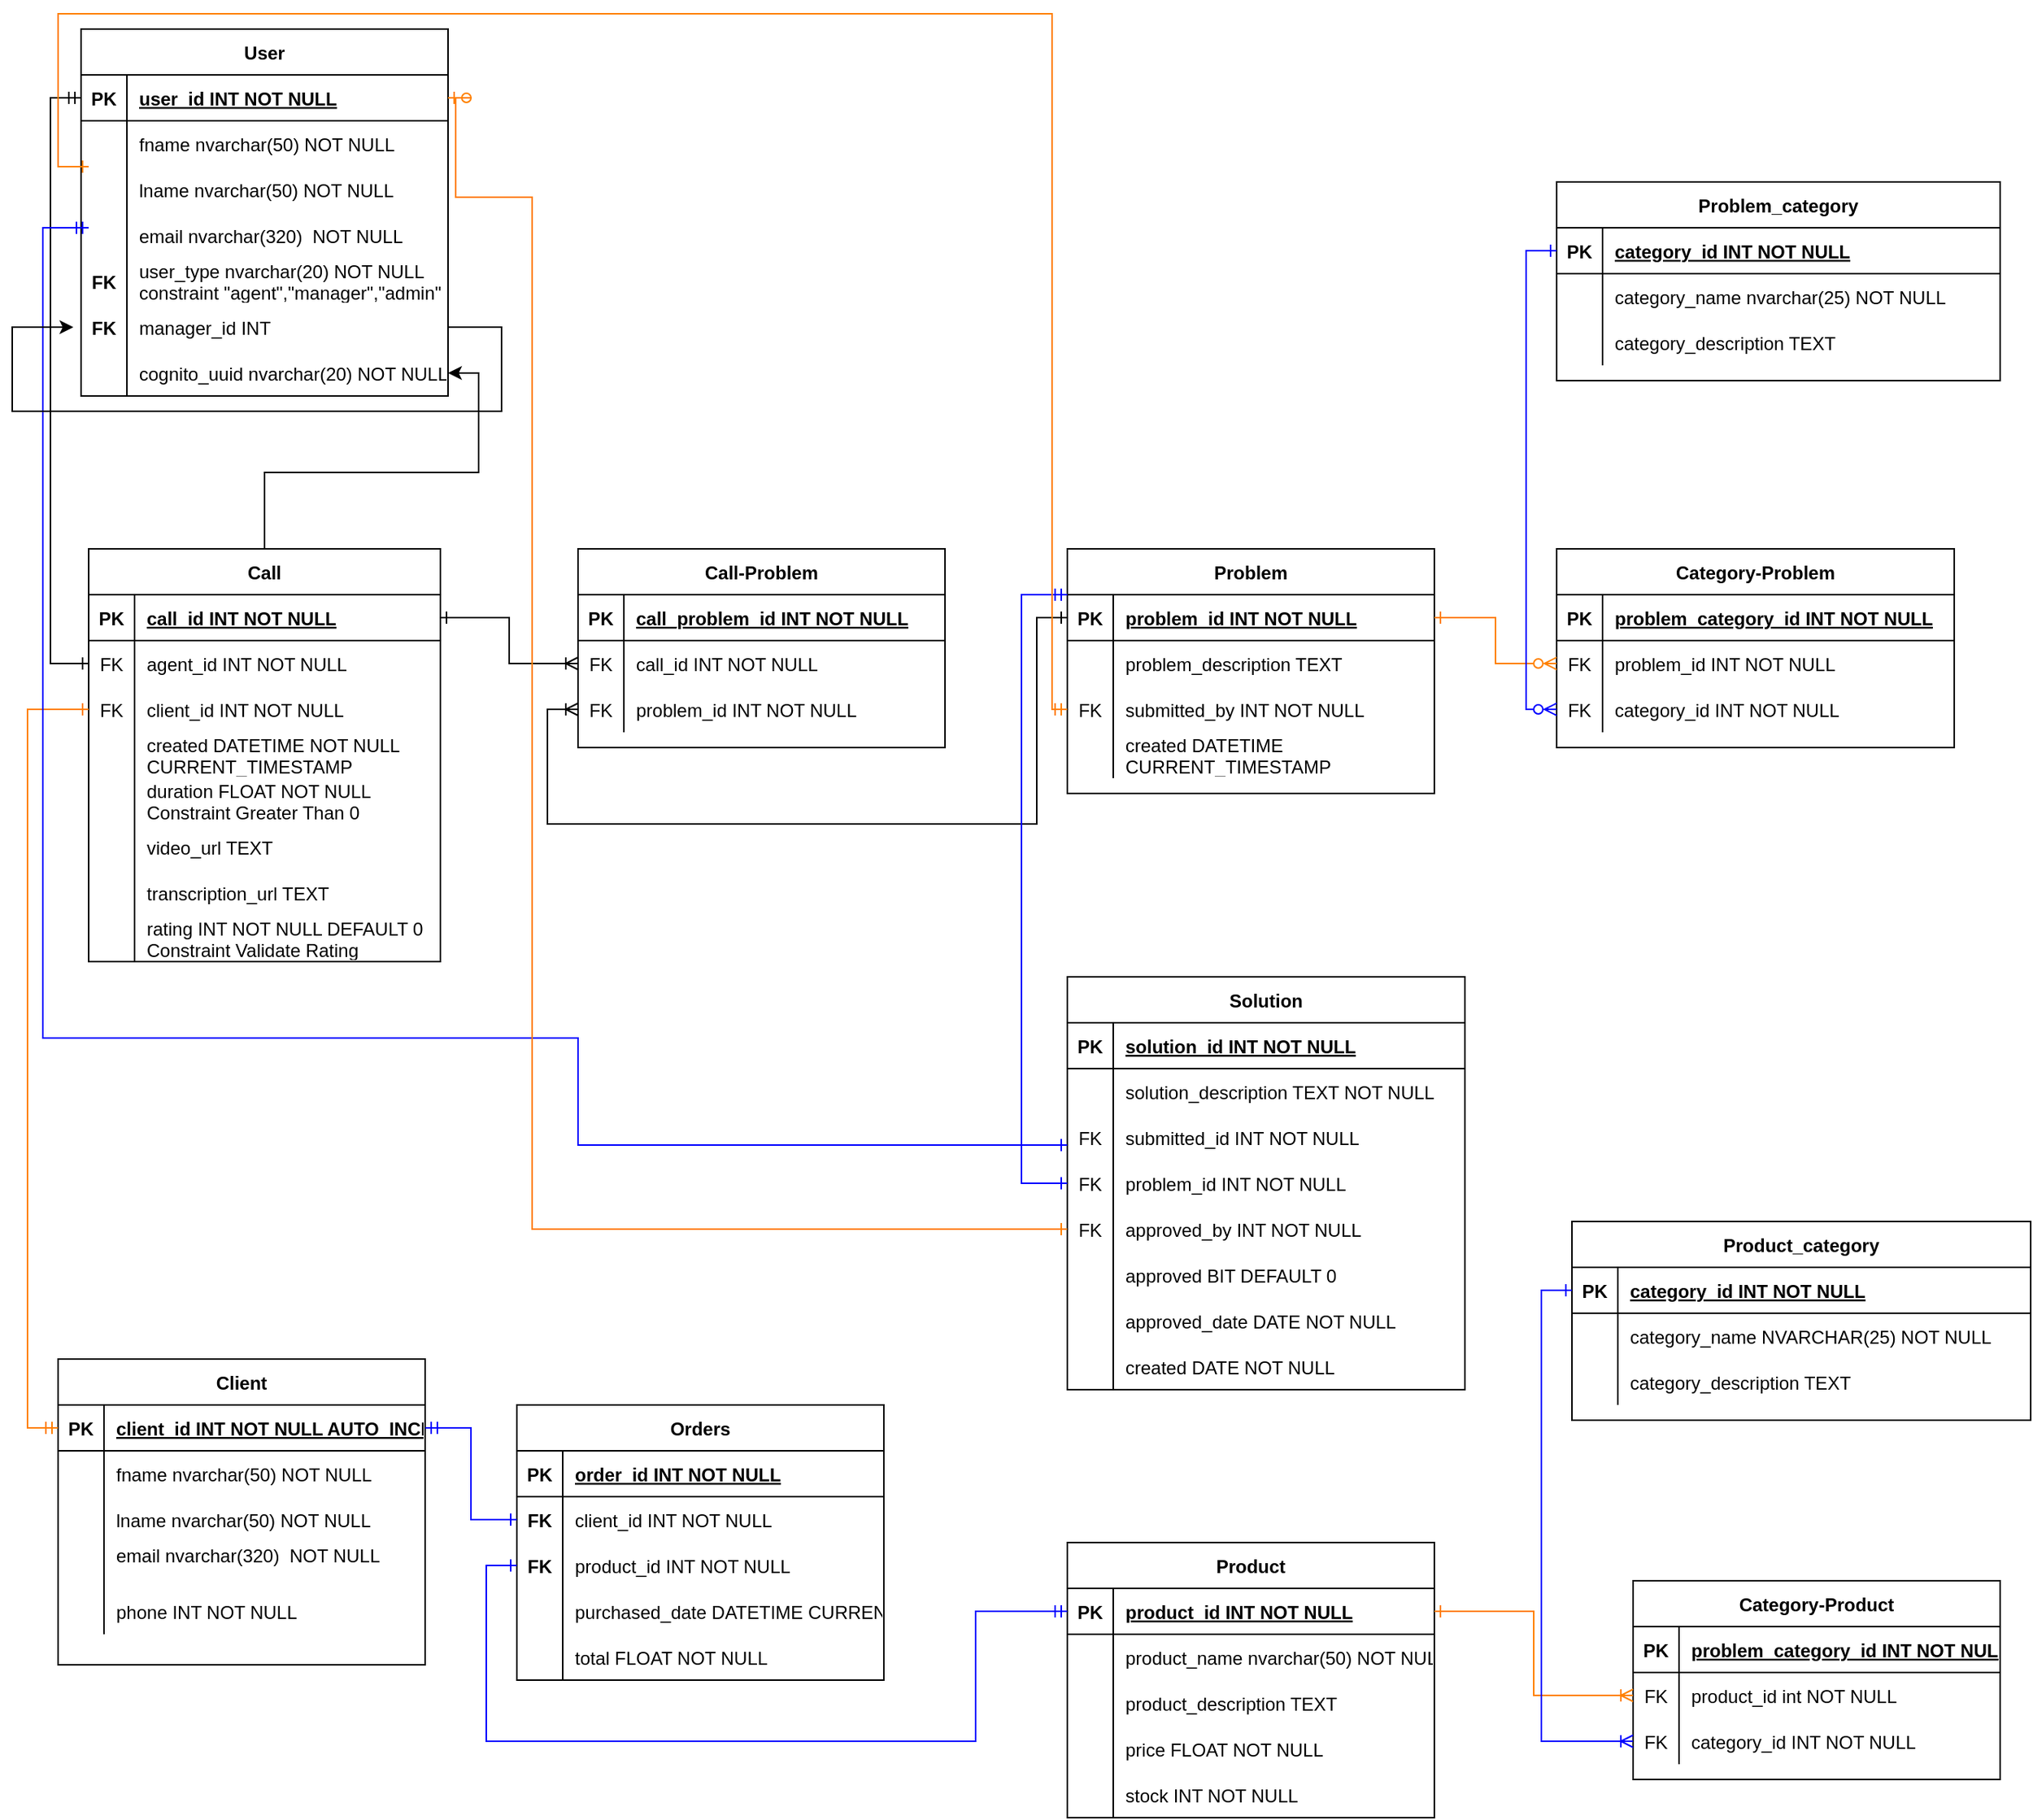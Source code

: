 <mxfile version="17.5.0" type="google"><diagram id="R2lEEEUBdFMjLlhIrx00" name="Page-1"><mxGraphModel grid="1" page="1" gridSize="10" guides="1" tooltips="1" connect="1" arrows="1" fold="1" pageScale="1" pageWidth="850" pageHeight="1100" math="0" shadow="0" extFonts="Permanent Marker^https://fonts.googleapis.com/css?family=Permanent+Marker"><root><mxCell id="0"/><mxCell id="1" parent="0"/><mxCell id="C-vyLk0tnHw3VtMMgP7b-23" value="User" style="shape=table;startSize=30;container=1;collapsible=1;childLayout=tableLayout;fixedRows=1;rowLines=0;fontStyle=1;align=center;resizeLast=1;" vertex="1" parent="1"><mxGeometry x="35" y="-300" width="240" height="240" as="geometry"/></mxCell><mxCell id="C-vyLk0tnHw3VtMMgP7b-24" value="" style="shape=partialRectangle;collapsible=0;dropTarget=0;pointerEvents=0;fillColor=none;points=[[0,0.5],[1,0.5]];portConstraint=eastwest;top=0;left=0;right=0;bottom=1;" vertex="1" parent="C-vyLk0tnHw3VtMMgP7b-23"><mxGeometry y="30" width="240" height="30" as="geometry"/></mxCell><mxCell id="C-vyLk0tnHw3VtMMgP7b-25" value="PK" style="shape=partialRectangle;overflow=hidden;connectable=0;fillColor=none;top=0;left=0;bottom=0;right=0;fontStyle=1;" vertex="1" parent="C-vyLk0tnHw3VtMMgP7b-24"><mxGeometry width="30" height="30" as="geometry"><mxRectangle width="30" height="30" as="alternateBounds"/></mxGeometry></mxCell><mxCell id="C-vyLk0tnHw3VtMMgP7b-26" value="user_id INT NOT NULL" style="shape=partialRectangle;overflow=hidden;connectable=0;fillColor=none;top=0;left=0;bottom=0;right=0;align=left;spacingLeft=6;fontStyle=5;" vertex="1" parent="C-vyLk0tnHw3VtMMgP7b-24"><mxGeometry x="30" width="210" height="30" as="geometry"><mxRectangle width="210" height="30" as="alternateBounds"/></mxGeometry></mxCell><mxCell id="C-vyLk0tnHw3VtMMgP7b-27" value="" style="shape=partialRectangle;collapsible=0;dropTarget=0;pointerEvents=0;fillColor=none;points=[[0,0.5],[1,0.5]];portConstraint=eastwest;top=0;left=0;right=0;bottom=0;" vertex="1" parent="C-vyLk0tnHw3VtMMgP7b-23"><mxGeometry y="60" width="240" height="30" as="geometry"/></mxCell><mxCell id="C-vyLk0tnHw3VtMMgP7b-28" value="" style="shape=partialRectangle;overflow=hidden;connectable=0;fillColor=none;top=0;left=0;bottom=0;right=0;" vertex="1" parent="C-vyLk0tnHw3VtMMgP7b-27"><mxGeometry width="30" height="30" as="geometry"><mxRectangle width="30" height="30" as="alternateBounds"/></mxGeometry></mxCell><mxCell id="C-vyLk0tnHw3VtMMgP7b-29" value="fname nvarchar(50) NOT NULL" style="shape=partialRectangle;overflow=hidden;connectable=0;fillColor=none;top=0;left=0;bottom=0;right=0;align=left;spacingLeft=6;" vertex="1" parent="C-vyLk0tnHw3VtMMgP7b-27"><mxGeometry x="30" width="210" height="30" as="geometry"><mxRectangle width="210" height="30" as="alternateBounds"/></mxGeometry></mxCell><mxCell id="RRqbDqtskSQUqhx-Ik41-4" value="" style="shape=partialRectangle;collapsible=0;dropTarget=0;pointerEvents=0;fillColor=none;points=[[0,0.5],[1,0.5]];portConstraint=eastwest;top=0;left=0;right=0;bottom=0;" vertex="1" parent="C-vyLk0tnHw3VtMMgP7b-23"><mxGeometry y="90" width="240" height="30" as="geometry"/></mxCell><mxCell id="RRqbDqtskSQUqhx-Ik41-5" value="" style="shape=partialRectangle;overflow=hidden;connectable=0;fillColor=none;top=0;left=0;bottom=0;right=0;" vertex="1" parent="RRqbDqtskSQUqhx-Ik41-4"><mxGeometry width="30" height="30" as="geometry"><mxRectangle width="30" height="30" as="alternateBounds"/></mxGeometry></mxCell><mxCell id="RRqbDqtskSQUqhx-Ik41-6" value="lname nvarchar(50) NOT NULL" style="shape=partialRectangle;overflow=hidden;connectable=0;fillColor=none;top=0;left=0;bottom=0;right=0;align=left;spacingLeft=6;" vertex="1" parent="RRqbDqtskSQUqhx-Ik41-4"><mxGeometry x="30" width="210" height="30" as="geometry"><mxRectangle width="210" height="30" as="alternateBounds"/></mxGeometry></mxCell><mxCell id="RRqbDqtskSQUqhx-Ik41-1" value="" style="shape=partialRectangle;collapsible=0;dropTarget=0;pointerEvents=0;fillColor=none;points=[[0,0.5],[1,0.5]];portConstraint=eastwest;top=0;left=0;right=0;bottom=0;" vertex="1" parent="C-vyLk0tnHw3VtMMgP7b-23"><mxGeometry y="120" width="240" height="30" as="geometry"/></mxCell><mxCell id="RRqbDqtskSQUqhx-Ik41-2" value="" style="shape=partialRectangle;overflow=hidden;connectable=0;fillColor=none;top=0;left=0;bottom=0;right=0;" vertex="1" parent="RRqbDqtskSQUqhx-Ik41-1"><mxGeometry width="30" height="30" as="geometry"><mxRectangle width="30" height="30" as="alternateBounds"/></mxGeometry></mxCell><mxCell id="RRqbDqtskSQUqhx-Ik41-3" value="email nvarchar(320)  NOT NULL" style="shape=partialRectangle;overflow=hidden;connectable=0;fillColor=none;top=0;left=0;bottom=0;right=0;align=left;spacingLeft=6;" vertex="1" parent="RRqbDqtskSQUqhx-Ik41-1"><mxGeometry x="30" width="210" height="30" as="geometry"><mxRectangle width="210" height="30" as="alternateBounds"/></mxGeometry></mxCell><mxCell id="YOWNgFpMuN6IAEJ5PXmM-5" value="" style="shape=partialRectangle;collapsible=0;dropTarget=0;pointerEvents=0;fillColor=none;points=[[0,0.5],[1,0.5]];portConstraint=eastwest;top=0;left=0;right=0;bottom=0;" vertex="1" parent="C-vyLk0tnHw3VtMMgP7b-23"><mxGeometry y="150" width="240" height="30" as="geometry"/></mxCell><mxCell id="YOWNgFpMuN6IAEJ5PXmM-6" value="FK" style="shape=partialRectangle;overflow=hidden;connectable=0;fillColor=none;top=0;left=0;bottom=0;right=0;fontStyle=1" vertex="1" parent="YOWNgFpMuN6IAEJ5PXmM-5"><mxGeometry width="30" height="30" as="geometry"><mxRectangle width="30" height="30" as="alternateBounds"/></mxGeometry></mxCell><mxCell id="YOWNgFpMuN6IAEJ5PXmM-7" value="user_type nvarchar(20) NOT NULL&#10;constraint &quot;agent&quot;,&quot;manager&quot;,&quot;admin&quot;" style="shape=partialRectangle;overflow=hidden;connectable=0;fillColor=none;top=0;left=0;bottom=0;right=0;align=left;spacingLeft=6;" vertex="1" parent="YOWNgFpMuN6IAEJ5PXmM-5"><mxGeometry x="30" width="210" height="30" as="geometry"><mxRectangle width="210" height="30" as="alternateBounds"/></mxGeometry></mxCell><mxCell id="YOWNgFpMuN6IAEJ5PXmM-8" value="" style="shape=partialRectangle;collapsible=0;dropTarget=0;pointerEvents=0;fillColor=none;points=[[0,0.5],[1,0.5]];portConstraint=eastwest;top=0;left=0;right=0;bottom=0;" vertex="1" parent="C-vyLk0tnHw3VtMMgP7b-23"><mxGeometry y="180" width="240" height="30" as="geometry"/></mxCell><mxCell id="YOWNgFpMuN6IAEJ5PXmM-9" value="FK" style="shape=partialRectangle;overflow=hidden;connectable=0;fillColor=none;top=0;left=0;bottom=0;right=0;fontStyle=1" vertex="1" parent="YOWNgFpMuN6IAEJ5PXmM-8"><mxGeometry width="30" height="30" as="geometry"><mxRectangle width="30" height="30" as="alternateBounds"/></mxGeometry></mxCell><mxCell id="YOWNgFpMuN6IAEJ5PXmM-10" value="manager_id INT" style="shape=partialRectangle;overflow=hidden;connectable=0;fillColor=none;top=0;left=0;bottom=0;right=0;align=left;spacingLeft=6;" vertex="1" parent="YOWNgFpMuN6IAEJ5PXmM-8"><mxGeometry x="30" width="210" height="30" as="geometry"><mxRectangle width="210" height="30" as="alternateBounds"/></mxGeometry></mxCell><mxCell id="RRqbDqtskSQUqhx-Ik41-7" value="" style="shape=partialRectangle;collapsible=0;dropTarget=0;pointerEvents=0;fillColor=none;points=[[0,0.5],[1,0.5]];portConstraint=eastwest;top=0;left=0;right=0;bottom=0;" vertex="1" parent="C-vyLk0tnHw3VtMMgP7b-23"><mxGeometry y="210" width="240" height="30" as="geometry"/></mxCell><mxCell id="RRqbDqtskSQUqhx-Ik41-8" value="" style="shape=partialRectangle;overflow=hidden;connectable=0;fillColor=none;top=0;left=0;bottom=0;right=0;fontStyle=1" vertex="1" parent="RRqbDqtskSQUqhx-Ik41-7"><mxGeometry width="30" height="30" as="geometry"><mxRectangle width="30" height="30" as="alternateBounds"/></mxGeometry></mxCell><mxCell id="RRqbDqtskSQUqhx-Ik41-9" value="cognito_uuid nvarchar(20) NOT NULL" style="shape=partialRectangle;overflow=hidden;connectable=0;fillColor=none;top=0;left=0;bottom=0;right=0;align=left;spacingLeft=6;" vertex="1" parent="RRqbDqtskSQUqhx-Ik41-7"><mxGeometry x="30" width="210" height="30" as="geometry"><mxRectangle width="210" height="30" as="alternateBounds"/></mxGeometry></mxCell><mxCell id="RRqbDqtskSQUqhx-Ik41-36" value="Problem" style="shape=table;startSize=30;container=1;collapsible=1;childLayout=tableLayout;fixedRows=1;rowLines=0;fontStyle=1;align=center;resizeLast=1;" vertex="1" parent="1"><mxGeometry x="680" y="40" width="240" height="160" as="geometry"/></mxCell><mxCell id="RRqbDqtskSQUqhx-Ik41-37" value="" style="shape=partialRectangle;collapsible=0;dropTarget=0;pointerEvents=0;fillColor=none;points=[[0,0.5],[1,0.5]];portConstraint=eastwest;top=0;left=0;right=0;bottom=1;" vertex="1" parent="RRqbDqtskSQUqhx-Ik41-36"><mxGeometry y="30" width="240" height="30" as="geometry"/></mxCell><mxCell id="RRqbDqtskSQUqhx-Ik41-38" value="PK" style="shape=partialRectangle;overflow=hidden;connectable=0;fillColor=none;top=0;left=0;bottom=0;right=0;fontStyle=1;" vertex="1" parent="RRqbDqtskSQUqhx-Ik41-37"><mxGeometry width="30" height="30" as="geometry"><mxRectangle width="30" height="30" as="alternateBounds"/></mxGeometry></mxCell><mxCell id="RRqbDqtskSQUqhx-Ik41-39" value="problem_id INT NOT NULL " style="shape=partialRectangle;overflow=hidden;connectable=0;fillColor=none;top=0;left=0;bottom=0;right=0;align=left;spacingLeft=6;fontStyle=5;" vertex="1" parent="RRqbDqtskSQUqhx-Ik41-37"><mxGeometry x="30" width="210" height="30" as="geometry"><mxRectangle width="210" height="30" as="alternateBounds"/></mxGeometry></mxCell><mxCell id="RRqbDqtskSQUqhx-Ik41-40" value="" style="shape=partialRectangle;collapsible=0;dropTarget=0;pointerEvents=0;fillColor=none;points=[[0,0.5],[1,0.5]];portConstraint=eastwest;top=0;left=0;right=0;bottom=0;" vertex="1" parent="RRqbDqtskSQUqhx-Ik41-36"><mxGeometry y="60" width="240" height="30" as="geometry"/></mxCell><mxCell id="RRqbDqtskSQUqhx-Ik41-41" value="" style="shape=partialRectangle;overflow=hidden;connectable=0;fillColor=none;top=0;left=0;bottom=0;right=0;" vertex="1" parent="RRqbDqtskSQUqhx-Ik41-40"><mxGeometry width="30" height="30" as="geometry"><mxRectangle width="30" height="30" as="alternateBounds"/></mxGeometry></mxCell><mxCell id="RRqbDqtskSQUqhx-Ik41-42" value="problem_description TEXT" style="shape=partialRectangle;overflow=hidden;connectable=0;fillColor=none;top=0;left=0;bottom=0;right=0;align=left;spacingLeft=6;" vertex="1" parent="RRqbDqtskSQUqhx-Ik41-40"><mxGeometry x="30" width="210" height="30" as="geometry"><mxRectangle width="210" height="30" as="alternateBounds"/></mxGeometry></mxCell><mxCell id="RRqbDqtskSQUqhx-Ik41-118" value="" style="shape=partialRectangle;collapsible=0;dropTarget=0;pointerEvents=0;fillColor=none;points=[[0,0.5],[1,0.5]];portConstraint=eastwest;top=0;left=0;right=0;bottom=0;" vertex="1" parent="RRqbDqtskSQUqhx-Ik41-36"><mxGeometry y="90" width="240" height="30" as="geometry"/></mxCell><mxCell id="RRqbDqtskSQUqhx-Ik41-119" value="FK" style="shape=partialRectangle;overflow=hidden;connectable=0;fillColor=none;top=0;left=0;bottom=0;right=0;" vertex="1" parent="RRqbDqtskSQUqhx-Ik41-118"><mxGeometry width="30" height="30" as="geometry"><mxRectangle width="30" height="30" as="alternateBounds"/></mxGeometry></mxCell><mxCell id="RRqbDqtskSQUqhx-Ik41-120" value="submitted_by INT NOT NULL" style="shape=partialRectangle;overflow=hidden;connectable=0;fillColor=none;top=0;left=0;bottom=0;right=0;align=left;spacingLeft=6;" vertex="1" parent="RRqbDqtskSQUqhx-Ik41-118"><mxGeometry x="30" width="210" height="30" as="geometry"><mxRectangle width="210" height="30" as="alternateBounds"/></mxGeometry></mxCell><mxCell id="RRqbDqtskSQUqhx-Ik41-53" value="" style="shape=partialRectangle;collapsible=0;dropTarget=0;pointerEvents=0;fillColor=none;points=[[0,0.5],[1,0.5]];portConstraint=eastwest;top=0;left=0;right=0;bottom=0;" vertex="1" parent="RRqbDqtskSQUqhx-Ik41-36"><mxGeometry y="120" width="240" height="30" as="geometry"/></mxCell><mxCell id="RRqbDqtskSQUqhx-Ik41-54" value="" style="shape=partialRectangle;overflow=hidden;connectable=0;fillColor=none;top=0;left=0;bottom=0;right=0;" vertex="1" parent="RRqbDqtskSQUqhx-Ik41-53"><mxGeometry width="30" height="30" as="geometry"><mxRectangle width="30" height="30" as="alternateBounds"/></mxGeometry></mxCell><mxCell id="RRqbDqtskSQUqhx-Ik41-55" value="created DATETIME&#10;CURRENT_TIMESTAMP" style="shape=partialRectangle;overflow=hidden;connectable=0;fillColor=none;top=0;left=0;bottom=0;right=0;align=left;spacingLeft=6;" vertex="1" parent="RRqbDqtskSQUqhx-Ik41-53"><mxGeometry x="30" width="210" height="30" as="geometry"><mxRectangle width="210" height="30" as="alternateBounds"/></mxGeometry></mxCell><mxCell id="RRqbDqtskSQUqhx-Ik41-59" value="Category-Problem" style="shape=table;startSize=30;container=1;collapsible=1;childLayout=tableLayout;fixedRows=1;rowLines=0;fontStyle=1;align=center;resizeLast=1;" vertex="1" parent="1"><mxGeometry x="1000" y="40" width="260" height="130" as="geometry"/></mxCell><mxCell id="RRqbDqtskSQUqhx-Ik41-60" value="" style="shape=partialRectangle;collapsible=0;dropTarget=0;pointerEvents=0;fillColor=none;points=[[0,0.5],[1,0.5]];portConstraint=eastwest;top=0;left=0;right=0;bottom=1;" vertex="1" parent="RRqbDqtskSQUqhx-Ik41-59"><mxGeometry y="30" width="260" height="30" as="geometry"/></mxCell><mxCell id="RRqbDqtskSQUqhx-Ik41-61" value="PK" style="shape=partialRectangle;overflow=hidden;connectable=0;fillColor=none;top=0;left=0;bottom=0;right=0;fontStyle=1;" vertex="1" parent="RRqbDqtskSQUqhx-Ik41-60"><mxGeometry width="30" height="30" as="geometry"><mxRectangle width="30" height="30" as="alternateBounds"/></mxGeometry></mxCell><mxCell id="RRqbDqtskSQUqhx-Ik41-62" value="problem_category_id INT NOT NULL " style="shape=partialRectangle;overflow=hidden;connectable=0;fillColor=none;top=0;left=0;bottom=0;right=0;align=left;spacingLeft=6;fontStyle=5;" vertex="1" parent="RRqbDqtskSQUqhx-Ik41-60"><mxGeometry x="30" width="230" height="30" as="geometry"><mxRectangle width="230" height="30" as="alternateBounds"/></mxGeometry></mxCell><mxCell id="RRqbDqtskSQUqhx-Ik41-63" value="" style="shape=partialRectangle;collapsible=0;dropTarget=0;pointerEvents=0;fillColor=none;points=[[0,0.5],[1,0.5]];portConstraint=eastwest;top=0;left=0;right=0;bottom=0;" vertex="1" parent="RRqbDqtskSQUqhx-Ik41-59"><mxGeometry y="60" width="260" height="30" as="geometry"/></mxCell><mxCell id="RRqbDqtskSQUqhx-Ik41-64" value="FK" style="shape=partialRectangle;overflow=hidden;connectable=0;fillColor=none;top=0;left=0;bottom=0;right=0;" vertex="1" parent="RRqbDqtskSQUqhx-Ik41-63"><mxGeometry width="30" height="30" as="geometry"><mxRectangle width="30" height="30" as="alternateBounds"/></mxGeometry></mxCell><mxCell id="RRqbDqtskSQUqhx-Ik41-65" value="problem_id INT NOT NULL" style="shape=partialRectangle;overflow=hidden;connectable=0;fillColor=none;top=0;left=0;bottom=0;right=0;align=left;spacingLeft=6;" vertex="1" parent="RRqbDqtskSQUqhx-Ik41-63"><mxGeometry x="30" width="230" height="30" as="geometry"><mxRectangle width="230" height="30" as="alternateBounds"/></mxGeometry></mxCell><mxCell id="RRqbDqtskSQUqhx-Ik41-66" value="" style="shape=partialRectangle;collapsible=0;dropTarget=0;pointerEvents=0;fillColor=none;points=[[0,0.5],[1,0.5]];portConstraint=eastwest;top=0;left=0;right=0;bottom=0;" vertex="1" parent="RRqbDqtskSQUqhx-Ik41-59"><mxGeometry y="90" width="260" height="30" as="geometry"/></mxCell><mxCell id="RRqbDqtskSQUqhx-Ik41-67" value="FK" style="shape=partialRectangle;overflow=hidden;connectable=0;fillColor=none;top=0;left=0;bottom=0;right=0;" vertex="1" parent="RRqbDqtskSQUqhx-Ik41-66"><mxGeometry width="30" height="30" as="geometry"><mxRectangle width="30" height="30" as="alternateBounds"/></mxGeometry></mxCell><mxCell id="RRqbDqtskSQUqhx-Ik41-68" value="category_id INT NOT NULL" style="shape=partialRectangle;overflow=hidden;connectable=0;fillColor=none;top=0;left=0;bottom=0;right=0;align=left;spacingLeft=6;" vertex="1" parent="RRqbDqtskSQUqhx-Ik41-66"><mxGeometry x="30" width="230" height="30" as="geometry"><mxRectangle width="230" height="30" as="alternateBounds"/></mxGeometry></mxCell><mxCell id="RRqbDqtskSQUqhx-Ik41-78" value="Problem_category" style="shape=table;startSize=30;container=1;collapsible=1;childLayout=tableLayout;fixedRows=1;rowLines=0;fontStyle=1;align=center;resizeLast=1;" vertex="1" parent="1"><mxGeometry x="1000" y="-200" width="290" height="130" as="geometry"/></mxCell><mxCell id="RRqbDqtskSQUqhx-Ik41-79" value="" style="shape=partialRectangle;collapsible=0;dropTarget=0;pointerEvents=0;fillColor=none;points=[[0,0.5],[1,0.5]];portConstraint=eastwest;top=0;left=0;right=0;bottom=1;" vertex="1" parent="RRqbDqtskSQUqhx-Ik41-78"><mxGeometry y="30" width="290" height="30" as="geometry"/></mxCell><mxCell id="RRqbDqtskSQUqhx-Ik41-80" value="PK" style="shape=partialRectangle;overflow=hidden;connectable=0;fillColor=none;top=0;left=0;bottom=0;right=0;fontStyle=1;" vertex="1" parent="RRqbDqtskSQUqhx-Ik41-79"><mxGeometry width="30" height="30" as="geometry"><mxRectangle width="30" height="30" as="alternateBounds"/></mxGeometry></mxCell><mxCell id="RRqbDqtskSQUqhx-Ik41-81" value="category_id INT NOT NULL " style="shape=partialRectangle;overflow=hidden;connectable=0;fillColor=none;top=0;left=0;bottom=0;right=0;align=left;spacingLeft=6;fontStyle=5;" vertex="1" parent="RRqbDqtskSQUqhx-Ik41-79"><mxGeometry x="30" width="260" height="30" as="geometry"><mxRectangle width="260" height="30" as="alternateBounds"/></mxGeometry></mxCell><mxCell id="RRqbDqtskSQUqhx-Ik41-82" value="" style="shape=partialRectangle;collapsible=0;dropTarget=0;pointerEvents=0;fillColor=none;points=[[0,0.5],[1,0.5]];portConstraint=eastwest;top=0;left=0;right=0;bottom=0;" vertex="1" parent="RRqbDqtskSQUqhx-Ik41-78"><mxGeometry y="60" width="290" height="30" as="geometry"/></mxCell><mxCell id="RRqbDqtskSQUqhx-Ik41-83" value="" style="shape=partialRectangle;overflow=hidden;connectable=0;fillColor=none;top=0;left=0;bottom=0;right=0;" vertex="1" parent="RRqbDqtskSQUqhx-Ik41-82"><mxGeometry width="30" height="30" as="geometry"><mxRectangle width="30" height="30" as="alternateBounds"/></mxGeometry></mxCell><mxCell id="RRqbDqtskSQUqhx-Ik41-84" value="category_name nvarchar(25) NOT NULL" style="shape=partialRectangle;overflow=hidden;connectable=0;fillColor=none;top=0;left=0;bottom=0;right=0;align=left;spacingLeft=6;" vertex="1" parent="RRqbDqtskSQUqhx-Ik41-82"><mxGeometry x="30" width="260" height="30" as="geometry"><mxRectangle width="260" height="30" as="alternateBounds"/></mxGeometry></mxCell><mxCell id="RRqbDqtskSQUqhx-Ik41-85" value="" style="shape=partialRectangle;collapsible=0;dropTarget=0;pointerEvents=0;fillColor=none;points=[[0,0.5],[1,0.5]];portConstraint=eastwest;top=0;left=0;right=0;bottom=0;" vertex="1" parent="RRqbDqtskSQUqhx-Ik41-78"><mxGeometry y="90" width="290" height="30" as="geometry"/></mxCell><mxCell id="RRqbDqtskSQUqhx-Ik41-86" value="" style="shape=partialRectangle;overflow=hidden;connectable=0;fillColor=none;top=0;left=0;bottom=0;right=0;" vertex="1" parent="RRqbDqtskSQUqhx-Ik41-85"><mxGeometry width="30" height="30" as="geometry"><mxRectangle width="30" height="30" as="alternateBounds"/></mxGeometry></mxCell><mxCell id="RRqbDqtskSQUqhx-Ik41-87" value="category_description TEXT" style="shape=partialRectangle;overflow=hidden;connectable=0;fillColor=none;top=0;left=0;bottom=0;right=0;align=left;spacingLeft=6;" vertex="1" parent="RRqbDqtskSQUqhx-Ik41-85"><mxGeometry x="30" width="260" height="30" as="geometry"><mxRectangle width="260" height="30" as="alternateBounds"/></mxGeometry></mxCell><mxCell id="RRqbDqtskSQUqhx-Ik41-92" value="Solution" style="shape=table;startSize=30;container=1;collapsible=1;childLayout=tableLayout;fixedRows=1;rowLines=0;fontStyle=1;align=center;resizeLast=1;" vertex="1" parent="1"><mxGeometry x="680" y="320" width="260" height="270" as="geometry"/></mxCell><mxCell id="RRqbDqtskSQUqhx-Ik41-93" value="" style="shape=partialRectangle;collapsible=0;dropTarget=0;pointerEvents=0;fillColor=none;points=[[0,0.5],[1,0.5]];portConstraint=eastwest;top=0;left=0;right=0;bottom=1;" vertex="1" parent="RRqbDqtskSQUqhx-Ik41-92"><mxGeometry y="30" width="260" height="30" as="geometry"/></mxCell><mxCell id="RRqbDqtskSQUqhx-Ik41-94" value="PK" style="shape=partialRectangle;overflow=hidden;connectable=0;fillColor=none;top=0;left=0;bottom=0;right=0;fontStyle=1;" vertex="1" parent="RRqbDqtskSQUqhx-Ik41-93"><mxGeometry width="30" height="30" as="geometry"><mxRectangle width="30" height="30" as="alternateBounds"/></mxGeometry></mxCell><mxCell id="RRqbDqtskSQUqhx-Ik41-95" value="solution_id INT NOT NULL " style="shape=partialRectangle;overflow=hidden;connectable=0;fillColor=none;top=0;left=0;bottom=0;right=0;align=left;spacingLeft=6;fontStyle=5;" vertex="1" parent="RRqbDqtskSQUqhx-Ik41-93"><mxGeometry x="30" width="230" height="30" as="geometry"><mxRectangle width="230" height="30" as="alternateBounds"/></mxGeometry></mxCell><mxCell id="RRqbDqtskSQUqhx-Ik41-96" value="" style="shape=partialRectangle;collapsible=0;dropTarget=0;pointerEvents=0;fillColor=none;points=[[0,0.5],[1,0.5]];portConstraint=eastwest;top=0;left=0;right=0;bottom=0;" vertex="1" parent="RRqbDqtskSQUqhx-Ik41-92"><mxGeometry y="60" width="260" height="30" as="geometry"/></mxCell><mxCell id="RRqbDqtskSQUqhx-Ik41-97" value="" style="shape=partialRectangle;overflow=hidden;connectable=0;fillColor=none;top=0;left=0;bottom=0;right=0;" vertex="1" parent="RRqbDqtskSQUqhx-Ik41-96"><mxGeometry width="30" height="30" as="geometry"><mxRectangle width="30" height="30" as="alternateBounds"/></mxGeometry></mxCell><mxCell id="RRqbDqtskSQUqhx-Ik41-98" value="solution_description TEXT NOT NULL" style="shape=partialRectangle;overflow=hidden;connectable=0;fillColor=none;top=0;left=0;bottom=0;right=0;align=left;spacingLeft=6;" vertex="1" parent="RRqbDqtskSQUqhx-Ik41-96"><mxGeometry x="30" width="230" height="30" as="geometry"><mxRectangle width="230" height="30" as="alternateBounds"/></mxGeometry></mxCell><mxCell id="RRqbDqtskSQUqhx-Ik41-99" value="" style="shape=partialRectangle;collapsible=0;dropTarget=0;pointerEvents=0;fillColor=none;points=[[0,0.5],[1,0.5]];portConstraint=eastwest;top=0;left=0;right=0;bottom=0;" vertex="1" parent="RRqbDqtskSQUqhx-Ik41-92"><mxGeometry y="90" width="260" height="30" as="geometry"/></mxCell><mxCell id="RRqbDqtskSQUqhx-Ik41-100" value="FK" style="shape=partialRectangle;overflow=hidden;connectable=0;fillColor=none;top=0;left=0;bottom=0;right=0;" vertex="1" parent="RRqbDqtskSQUqhx-Ik41-99"><mxGeometry width="30" height="30" as="geometry"><mxRectangle width="30" height="30" as="alternateBounds"/></mxGeometry></mxCell><mxCell id="RRqbDqtskSQUqhx-Ik41-101" value="submitted_id INT NOT NULL" style="shape=partialRectangle;overflow=hidden;connectable=0;fillColor=none;top=0;left=0;bottom=0;right=0;align=left;spacingLeft=6;" vertex="1" parent="RRqbDqtskSQUqhx-Ik41-99"><mxGeometry x="30" width="230" height="30" as="geometry"><mxRectangle width="230" height="30" as="alternateBounds"/></mxGeometry></mxCell><mxCell id="RRqbDqtskSQUqhx-Ik41-112" value="" style="shape=partialRectangle;collapsible=0;dropTarget=0;pointerEvents=0;fillColor=none;points=[[0,0.5],[1,0.5]];portConstraint=eastwest;top=0;left=0;right=0;bottom=0;" vertex="1" parent="RRqbDqtskSQUqhx-Ik41-92"><mxGeometry y="120" width="260" height="30" as="geometry"/></mxCell><mxCell id="RRqbDqtskSQUqhx-Ik41-113" value="FK" style="shape=partialRectangle;overflow=hidden;connectable=0;fillColor=none;top=0;left=0;bottom=0;right=0;" vertex="1" parent="RRqbDqtskSQUqhx-Ik41-112"><mxGeometry width="30" height="30" as="geometry"><mxRectangle width="30" height="30" as="alternateBounds"/></mxGeometry></mxCell><mxCell id="RRqbDqtskSQUqhx-Ik41-114" value="problem_id INT NOT NULL" style="shape=partialRectangle;overflow=hidden;connectable=0;fillColor=none;top=0;left=0;bottom=0;right=0;align=left;spacingLeft=6;" vertex="1" parent="RRqbDqtskSQUqhx-Ik41-112"><mxGeometry x="30" width="230" height="30" as="geometry"><mxRectangle width="230" height="30" as="alternateBounds"/></mxGeometry></mxCell><mxCell id="RRqbDqtskSQUqhx-Ik41-106" value="" style="shape=partialRectangle;collapsible=0;dropTarget=0;pointerEvents=0;fillColor=none;points=[[0,0.5],[1,0.5]];portConstraint=eastwest;top=0;left=0;right=0;bottom=0;" vertex="1" parent="RRqbDqtskSQUqhx-Ik41-92"><mxGeometry y="150" width="260" height="30" as="geometry"/></mxCell><mxCell id="RRqbDqtskSQUqhx-Ik41-107" value="FK" style="shape=partialRectangle;overflow=hidden;connectable=0;fillColor=none;top=0;left=0;bottom=0;right=0;" vertex="1" parent="RRqbDqtskSQUqhx-Ik41-106"><mxGeometry width="30" height="30" as="geometry"><mxRectangle width="30" height="30" as="alternateBounds"/></mxGeometry></mxCell><mxCell id="RRqbDqtskSQUqhx-Ik41-108" value="approved_by INT NOT NULL" style="shape=partialRectangle;overflow=hidden;connectable=0;fillColor=none;top=0;left=0;bottom=0;right=0;align=left;spacingLeft=6;" vertex="1" parent="RRqbDqtskSQUqhx-Ik41-106"><mxGeometry x="30" width="230" height="30" as="geometry"><mxRectangle width="230" height="30" as="alternateBounds"/></mxGeometry></mxCell><mxCell id="hYBnTZ28Ny1azOWGKKE9-15" value="" style="shape=partialRectangle;collapsible=0;dropTarget=0;pointerEvents=0;fillColor=none;points=[[0,0.5],[1,0.5]];portConstraint=eastwest;top=0;left=0;right=0;bottom=0;" vertex="1" parent="RRqbDqtskSQUqhx-Ik41-92"><mxGeometry y="180" width="260" height="30" as="geometry"/></mxCell><mxCell id="hYBnTZ28Ny1azOWGKKE9-16" value="" style="shape=partialRectangle;overflow=hidden;connectable=0;fillColor=none;top=0;left=0;bottom=0;right=0;" vertex="1" parent="hYBnTZ28Ny1azOWGKKE9-15"><mxGeometry width="30" height="30" as="geometry"><mxRectangle width="30" height="30" as="alternateBounds"/></mxGeometry></mxCell><mxCell id="hYBnTZ28Ny1azOWGKKE9-17" value="approved BIT DEFAULT 0" style="shape=partialRectangle;overflow=hidden;connectable=0;fillColor=none;top=0;left=0;bottom=0;right=0;align=left;spacingLeft=6;" vertex="1" parent="hYBnTZ28Ny1azOWGKKE9-15"><mxGeometry x="30" width="230" height="30" as="geometry"><mxRectangle width="230" height="30" as="alternateBounds"/></mxGeometry></mxCell><mxCell id="RRqbDqtskSQUqhx-Ik41-109" value="" style="shape=partialRectangle;collapsible=0;dropTarget=0;pointerEvents=0;fillColor=none;points=[[0,0.5],[1,0.5]];portConstraint=eastwest;top=0;left=0;right=0;bottom=0;" vertex="1" parent="RRqbDqtskSQUqhx-Ik41-92"><mxGeometry y="210" width="260" height="30" as="geometry"/></mxCell><mxCell id="RRqbDqtskSQUqhx-Ik41-110" value="" style="shape=partialRectangle;overflow=hidden;connectable=0;fillColor=none;top=0;left=0;bottom=0;right=0;" vertex="1" parent="RRqbDqtskSQUqhx-Ik41-109"><mxGeometry width="30" height="30" as="geometry"><mxRectangle width="30" height="30" as="alternateBounds"/></mxGeometry></mxCell><mxCell id="RRqbDqtskSQUqhx-Ik41-111" value="approved_date DATE NOT NULL" style="shape=partialRectangle;overflow=hidden;connectable=0;fillColor=none;top=0;left=0;bottom=0;right=0;align=left;spacingLeft=6;" vertex="1" parent="RRqbDqtskSQUqhx-Ik41-109"><mxGeometry x="30" width="230" height="30" as="geometry"><mxRectangle width="230" height="30" as="alternateBounds"/></mxGeometry></mxCell><mxCell id="RRqbDqtskSQUqhx-Ik41-102" value="" style="shape=partialRectangle;collapsible=0;dropTarget=0;pointerEvents=0;fillColor=none;points=[[0,0.5],[1,0.5]];portConstraint=eastwest;top=0;left=0;right=0;bottom=0;" vertex="1" parent="RRqbDqtskSQUqhx-Ik41-92"><mxGeometry y="240" width="260" height="30" as="geometry"/></mxCell><mxCell id="RRqbDqtskSQUqhx-Ik41-103" value="" style="shape=partialRectangle;overflow=hidden;connectable=0;fillColor=none;top=0;left=0;bottom=0;right=0;" vertex="1" parent="RRqbDqtskSQUqhx-Ik41-102"><mxGeometry width="30" height="30" as="geometry"><mxRectangle width="30" height="30" as="alternateBounds"/></mxGeometry></mxCell><mxCell id="RRqbDqtskSQUqhx-Ik41-104" value="created DATE NOT NULL" style="shape=partialRectangle;overflow=hidden;connectable=0;fillColor=none;top=0;left=0;bottom=0;right=0;align=left;spacingLeft=6;" vertex="1" parent="RRqbDqtskSQUqhx-Ik41-102"><mxGeometry x="30" width="230" height="30" as="geometry"><mxRectangle width="230" height="30" as="alternateBounds"/></mxGeometry></mxCell><mxCell id="hYBnTZ28Ny1azOWGKKE9-1" value="" style="edgeStyle=orthogonalEdgeStyle;rounded=0;orthogonalLoop=1;jettySize=auto;html=1;" edge="1" parent="1" source="RRqbDqtskSQUqhx-Ik41-121" target="RRqbDqtskSQUqhx-Ik41-7"><mxGeometry relative="1" as="geometry"/></mxCell><mxCell id="RRqbDqtskSQUqhx-Ik41-121" value="Call" style="shape=table;startSize=30;container=1;collapsible=1;childLayout=tableLayout;fixedRows=1;rowLines=0;fontStyle=1;align=center;resizeLast=1;" vertex="1" parent="1"><mxGeometry x="40" y="40" width="230" height="270" as="geometry"/></mxCell><mxCell id="RRqbDqtskSQUqhx-Ik41-122" value="" style="shape=partialRectangle;collapsible=0;dropTarget=0;pointerEvents=0;fillColor=none;points=[[0,0.5],[1,0.5]];portConstraint=eastwest;top=0;left=0;right=0;bottom=1;" vertex="1" parent="RRqbDqtskSQUqhx-Ik41-121"><mxGeometry y="30" width="230" height="30" as="geometry"/></mxCell><mxCell id="RRqbDqtskSQUqhx-Ik41-123" value="PK" style="shape=partialRectangle;overflow=hidden;connectable=0;fillColor=none;top=0;left=0;bottom=0;right=0;fontStyle=1;" vertex="1" parent="RRqbDqtskSQUqhx-Ik41-122"><mxGeometry width="30" height="30" as="geometry"><mxRectangle width="30" height="30" as="alternateBounds"/></mxGeometry></mxCell><mxCell id="RRqbDqtskSQUqhx-Ik41-124" value="call_id INT NOT NULL" style="shape=partialRectangle;overflow=hidden;connectable=0;fillColor=none;top=0;left=0;bottom=0;right=0;align=left;spacingLeft=6;fontStyle=5;" vertex="1" parent="RRqbDqtskSQUqhx-Ik41-122"><mxGeometry x="30" width="200" height="30" as="geometry"><mxRectangle width="200" height="30" as="alternateBounds"/></mxGeometry></mxCell><mxCell id="RRqbDqtskSQUqhx-Ik41-125" value="" style="shape=partialRectangle;collapsible=0;dropTarget=0;pointerEvents=0;fillColor=none;points=[[0,0.5],[1,0.5]];portConstraint=eastwest;top=0;left=0;right=0;bottom=0;" vertex="1" parent="RRqbDqtskSQUqhx-Ik41-121"><mxGeometry y="60" width="230" height="30" as="geometry"/></mxCell><mxCell id="RRqbDqtskSQUqhx-Ik41-126" value="FK" style="shape=partialRectangle;overflow=hidden;connectable=0;fillColor=none;top=0;left=0;bottom=0;right=0;" vertex="1" parent="RRqbDqtskSQUqhx-Ik41-125"><mxGeometry width="30" height="30" as="geometry"><mxRectangle width="30" height="30" as="alternateBounds"/></mxGeometry></mxCell><mxCell id="RRqbDqtskSQUqhx-Ik41-127" value="agent_id INT NOT NULL" style="shape=partialRectangle;overflow=hidden;connectable=0;fillColor=none;top=0;left=0;bottom=0;right=0;align=left;spacingLeft=6;" vertex="1" parent="RRqbDqtskSQUqhx-Ik41-125"><mxGeometry x="30" width="200" height="30" as="geometry"><mxRectangle width="200" height="30" as="alternateBounds"/></mxGeometry></mxCell><mxCell id="RRqbDqtskSQUqhx-Ik41-128" value="" style="shape=partialRectangle;collapsible=0;dropTarget=0;pointerEvents=0;fillColor=none;points=[[0,0.5],[1,0.5]];portConstraint=eastwest;top=0;left=0;right=0;bottom=0;" vertex="1" parent="RRqbDqtskSQUqhx-Ik41-121"><mxGeometry y="90" width="230" height="30" as="geometry"/></mxCell><mxCell id="RRqbDqtskSQUqhx-Ik41-129" value="FK" style="shape=partialRectangle;overflow=hidden;connectable=0;fillColor=none;top=0;left=0;bottom=0;right=0;" vertex="1" parent="RRqbDqtskSQUqhx-Ik41-128"><mxGeometry width="30" height="30" as="geometry"><mxRectangle width="30" height="30" as="alternateBounds"/></mxGeometry></mxCell><mxCell id="RRqbDqtskSQUqhx-Ik41-130" value="client_id INT NOT NULL" style="shape=partialRectangle;overflow=hidden;connectable=0;fillColor=none;top=0;left=0;bottom=0;right=0;align=left;spacingLeft=6;" vertex="1" parent="RRqbDqtskSQUqhx-Ik41-128"><mxGeometry x="30" width="200" height="30" as="geometry"><mxRectangle width="200" height="30" as="alternateBounds"/></mxGeometry></mxCell><mxCell id="RRqbDqtskSQUqhx-Ik41-134" value="" style="shape=partialRectangle;collapsible=0;dropTarget=0;pointerEvents=0;fillColor=none;points=[[0,0.5],[1,0.5]];portConstraint=eastwest;top=0;left=0;right=0;bottom=0;" vertex="1" parent="RRqbDqtskSQUqhx-Ik41-121"><mxGeometry y="120" width="230" height="30" as="geometry"/></mxCell><mxCell id="RRqbDqtskSQUqhx-Ik41-135" value="" style="shape=partialRectangle;overflow=hidden;connectable=0;fillColor=none;top=0;left=0;bottom=0;right=0;" vertex="1" parent="RRqbDqtskSQUqhx-Ik41-134"><mxGeometry width="30" height="30" as="geometry"><mxRectangle width="30" height="30" as="alternateBounds"/></mxGeometry></mxCell><mxCell id="RRqbDqtskSQUqhx-Ik41-136" value="created DATETIME NOT NULL&#10;CURRENT_TIMESTAMP" style="shape=partialRectangle;overflow=hidden;connectable=0;fillColor=none;top=0;left=0;bottom=0;right=0;align=left;spacingLeft=6;" vertex="1" parent="RRqbDqtskSQUqhx-Ik41-134"><mxGeometry x="30" width="200" height="30" as="geometry"><mxRectangle width="200" height="30" as="alternateBounds"/></mxGeometry></mxCell><mxCell id="RRqbDqtskSQUqhx-Ik41-194" value="" style="shape=partialRectangle;collapsible=0;dropTarget=0;pointerEvents=0;fillColor=none;points=[[0,0.5],[1,0.5]];portConstraint=eastwest;top=0;left=0;right=0;bottom=0;" vertex="1" parent="RRqbDqtskSQUqhx-Ik41-121"><mxGeometry y="150" width="230" height="30" as="geometry"/></mxCell><mxCell id="RRqbDqtskSQUqhx-Ik41-195" value="" style="shape=partialRectangle;overflow=hidden;connectable=0;fillColor=none;top=0;left=0;bottom=0;right=0;" vertex="1" parent="RRqbDqtskSQUqhx-Ik41-194"><mxGeometry width="30" height="30" as="geometry"><mxRectangle width="30" height="30" as="alternateBounds"/></mxGeometry></mxCell><mxCell id="RRqbDqtskSQUqhx-Ik41-196" value="duration FLOAT NOT NULL&#10;Constraint Greater Than 0" style="shape=partialRectangle;overflow=hidden;connectable=0;fillColor=none;top=0;left=0;bottom=0;right=0;align=left;spacingLeft=6;" vertex="1" parent="RRqbDqtskSQUqhx-Ik41-194"><mxGeometry x="30" width="200" height="30" as="geometry"><mxRectangle width="200" height="30" as="alternateBounds"/></mxGeometry></mxCell><mxCell id="RRqbDqtskSQUqhx-Ik41-198" value="" style="shape=partialRectangle;collapsible=0;dropTarget=0;pointerEvents=0;fillColor=none;points=[[0,0.5],[1,0.5]];portConstraint=eastwest;top=0;left=0;right=0;bottom=0;" vertex="1" parent="RRqbDqtskSQUqhx-Ik41-121"><mxGeometry y="180" width="230" height="30" as="geometry"/></mxCell><mxCell id="RRqbDqtskSQUqhx-Ik41-199" value="" style="shape=partialRectangle;overflow=hidden;connectable=0;fillColor=none;top=0;left=0;bottom=0;right=0;" vertex="1" parent="RRqbDqtskSQUqhx-Ik41-198"><mxGeometry width="30" height="30" as="geometry"><mxRectangle width="30" height="30" as="alternateBounds"/></mxGeometry></mxCell><mxCell id="RRqbDqtskSQUqhx-Ik41-200" value="video_url TEXT" style="shape=partialRectangle;overflow=hidden;connectable=0;fillColor=none;top=0;left=0;bottom=0;right=0;align=left;spacingLeft=6;" vertex="1" parent="RRqbDqtskSQUqhx-Ik41-198"><mxGeometry x="30" width="200" height="30" as="geometry"><mxRectangle width="200" height="30" as="alternateBounds"/></mxGeometry></mxCell><mxCell id="RRqbDqtskSQUqhx-Ik41-201" value="" style="shape=partialRectangle;collapsible=0;dropTarget=0;pointerEvents=0;fillColor=none;points=[[0,0.5],[1,0.5]];portConstraint=eastwest;top=0;left=0;right=0;bottom=0;" vertex="1" parent="RRqbDqtskSQUqhx-Ik41-121"><mxGeometry y="210" width="230" height="30" as="geometry"/></mxCell><mxCell id="RRqbDqtskSQUqhx-Ik41-202" value="" style="shape=partialRectangle;overflow=hidden;connectable=0;fillColor=none;top=0;left=0;bottom=0;right=0;" vertex="1" parent="RRqbDqtskSQUqhx-Ik41-201"><mxGeometry width="30" height="30" as="geometry"><mxRectangle width="30" height="30" as="alternateBounds"/></mxGeometry></mxCell><mxCell id="RRqbDqtskSQUqhx-Ik41-203" value="transcription_url TEXT" style="shape=partialRectangle;overflow=hidden;connectable=0;fillColor=none;top=0;left=0;bottom=0;right=0;align=left;spacingLeft=6;" vertex="1" parent="RRqbDqtskSQUqhx-Ik41-201"><mxGeometry x="30" width="200" height="30" as="geometry"><mxRectangle width="200" height="30" as="alternateBounds"/></mxGeometry></mxCell><mxCell id="hYBnTZ28Ny1azOWGKKE9-9" value="" style="shape=partialRectangle;collapsible=0;dropTarget=0;pointerEvents=0;fillColor=none;points=[[0,0.5],[1,0.5]];portConstraint=eastwest;top=0;left=0;right=0;bottom=0;" vertex="1" parent="RRqbDqtskSQUqhx-Ik41-121"><mxGeometry y="240" width="230" height="30" as="geometry"/></mxCell><mxCell id="hYBnTZ28Ny1azOWGKKE9-10" value="" style="shape=partialRectangle;overflow=hidden;connectable=0;fillColor=none;top=0;left=0;bottom=0;right=0;" vertex="1" parent="hYBnTZ28Ny1azOWGKKE9-9"><mxGeometry width="30" height="30" as="geometry"><mxRectangle width="30" height="30" as="alternateBounds"/></mxGeometry></mxCell><mxCell id="hYBnTZ28Ny1azOWGKKE9-11" value="rating INT NOT NULL DEFAULT 0&#10;Constraint Validate Rating" style="shape=partialRectangle;overflow=hidden;connectable=0;fillColor=none;top=0;left=0;bottom=0;right=0;align=left;spacingLeft=6;" vertex="1" parent="hYBnTZ28Ny1azOWGKKE9-9"><mxGeometry x="30" width="200" height="30" as="geometry"><mxRectangle width="200" height="30" as="alternateBounds"/></mxGeometry></mxCell><mxCell id="RRqbDqtskSQUqhx-Ik41-156" value="Client" style="shape=table;startSize=30;container=1;collapsible=1;childLayout=tableLayout;fixedRows=1;rowLines=0;fontStyle=1;align=center;resizeLast=1;" vertex="1" parent="1"><mxGeometry x="20" y="570" width="240" height="200" as="geometry"/></mxCell><mxCell id="RRqbDqtskSQUqhx-Ik41-157" value="" style="shape=partialRectangle;collapsible=0;dropTarget=0;pointerEvents=0;fillColor=none;points=[[0,0.5],[1,0.5]];portConstraint=eastwest;top=0;left=0;right=0;bottom=1;" vertex="1" parent="RRqbDqtskSQUqhx-Ik41-156"><mxGeometry y="30" width="240" height="30" as="geometry"/></mxCell><mxCell id="RRqbDqtskSQUqhx-Ik41-158" value="PK" style="shape=partialRectangle;overflow=hidden;connectable=0;fillColor=none;top=0;left=0;bottom=0;right=0;fontStyle=1;" vertex="1" parent="RRqbDqtskSQUqhx-Ik41-157"><mxGeometry width="30" height="30" as="geometry"><mxRectangle width="30" height="30" as="alternateBounds"/></mxGeometry></mxCell><mxCell id="RRqbDqtskSQUqhx-Ik41-159" value="client_id INT NOT NULL AUTO_INCREMENT" style="shape=partialRectangle;overflow=hidden;connectable=0;fillColor=none;top=0;left=0;bottom=0;right=0;align=left;spacingLeft=6;fontStyle=5;" vertex="1" parent="RRqbDqtskSQUqhx-Ik41-157"><mxGeometry x="30" width="210" height="30" as="geometry"><mxRectangle width="210" height="30" as="alternateBounds"/></mxGeometry></mxCell><mxCell id="RRqbDqtskSQUqhx-Ik41-160" value="" style="shape=partialRectangle;collapsible=0;dropTarget=0;pointerEvents=0;fillColor=none;points=[[0,0.5],[1,0.5]];portConstraint=eastwest;top=0;left=0;right=0;bottom=0;" vertex="1" parent="RRqbDqtskSQUqhx-Ik41-156"><mxGeometry y="60" width="240" height="30" as="geometry"/></mxCell><mxCell id="RRqbDqtskSQUqhx-Ik41-161" value="" style="shape=partialRectangle;overflow=hidden;connectable=0;fillColor=none;top=0;left=0;bottom=0;right=0;" vertex="1" parent="RRqbDqtskSQUqhx-Ik41-160"><mxGeometry width="30" height="30" as="geometry"><mxRectangle width="30" height="30" as="alternateBounds"/></mxGeometry></mxCell><mxCell id="RRqbDqtskSQUqhx-Ik41-162" value="fname nvarchar(50) NOT NULL" style="shape=partialRectangle;overflow=hidden;connectable=0;fillColor=none;top=0;left=0;bottom=0;right=0;align=left;spacingLeft=6;" vertex="1" parent="RRqbDqtskSQUqhx-Ik41-160"><mxGeometry x="30" width="210" height="30" as="geometry"><mxRectangle width="210" height="30" as="alternateBounds"/></mxGeometry></mxCell><mxCell id="RRqbDqtskSQUqhx-Ik41-163" value="" style="shape=partialRectangle;collapsible=0;dropTarget=0;pointerEvents=0;fillColor=none;points=[[0,0.5],[1,0.5]];portConstraint=eastwest;top=0;left=0;right=0;bottom=0;" vertex="1" parent="RRqbDqtskSQUqhx-Ik41-156"><mxGeometry y="90" width="240" height="30" as="geometry"/></mxCell><mxCell id="RRqbDqtskSQUqhx-Ik41-164" value="" style="shape=partialRectangle;overflow=hidden;connectable=0;fillColor=none;top=0;left=0;bottom=0;right=0;" vertex="1" parent="RRqbDqtskSQUqhx-Ik41-163"><mxGeometry width="30" height="30" as="geometry"><mxRectangle width="30" height="30" as="alternateBounds"/></mxGeometry></mxCell><mxCell id="RRqbDqtskSQUqhx-Ik41-165" value="lname nvarchar(50) NOT NULL" style="shape=partialRectangle;overflow=hidden;connectable=0;fillColor=none;top=0;left=0;bottom=0;right=0;align=left;spacingLeft=6;" vertex="1" parent="RRqbDqtskSQUqhx-Ik41-163"><mxGeometry x="30" width="210" height="30" as="geometry"><mxRectangle width="210" height="30" as="alternateBounds"/></mxGeometry></mxCell><mxCell id="RRqbDqtskSQUqhx-Ik41-166" value="" style="shape=partialRectangle;collapsible=0;dropTarget=0;pointerEvents=0;fillColor=none;points=[[0,0.5],[1,0.5]];portConstraint=eastwest;top=0;left=0;right=0;bottom=0;" vertex="1" parent="RRqbDqtskSQUqhx-Ik41-156"><mxGeometry y="120" width="240" height="30" as="geometry"/></mxCell><mxCell id="RRqbDqtskSQUqhx-Ik41-167" value="" style="shape=partialRectangle;overflow=hidden;connectable=0;fillColor=none;top=0;left=0;bottom=0;right=0;" vertex="1" parent="RRqbDqtskSQUqhx-Ik41-166"><mxGeometry width="30" height="30" as="geometry"><mxRectangle width="30" height="30" as="alternateBounds"/></mxGeometry></mxCell><mxCell id="RRqbDqtskSQUqhx-Ik41-168" value="email nvarchar(320)  NOT NULL&#10;" style="shape=partialRectangle;overflow=hidden;connectable=0;fillColor=none;top=0;left=0;bottom=0;right=0;align=left;spacingLeft=6;" vertex="1" parent="RRqbDqtskSQUqhx-Ik41-166"><mxGeometry x="30" width="210" height="30" as="geometry"><mxRectangle width="210" height="30" as="alternateBounds"/></mxGeometry></mxCell><mxCell id="RRqbDqtskSQUqhx-Ik41-169" value="" style="shape=partialRectangle;collapsible=0;dropTarget=0;pointerEvents=0;fillColor=none;points=[[0,0.5],[1,0.5]];portConstraint=eastwest;top=0;left=0;right=0;bottom=0;" vertex="1" parent="RRqbDqtskSQUqhx-Ik41-156"><mxGeometry y="150" width="240" height="30" as="geometry"/></mxCell><mxCell id="RRqbDqtskSQUqhx-Ik41-170" value="" style="shape=partialRectangle;overflow=hidden;connectable=0;fillColor=none;top=0;left=0;bottom=0;right=0;" vertex="1" parent="RRqbDqtskSQUqhx-Ik41-169"><mxGeometry width="30" height="30" as="geometry"><mxRectangle width="30" height="30" as="alternateBounds"/></mxGeometry></mxCell><mxCell id="RRqbDqtskSQUqhx-Ik41-171" value="phone INT NOT NULL" style="shape=partialRectangle;overflow=hidden;connectable=0;fillColor=none;top=0;left=0;bottom=0;right=0;align=left;spacingLeft=6;" vertex="1" parent="RRqbDqtskSQUqhx-Ik41-169"><mxGeometry x="30" width="210" height="30" as="geometry"><mxRectangle width="210" height="30" as="alternateBounds"/></mxGeometry></mxCell><mxCell id="RRqbDqtskSQUqhx-Ik41-175" value="Call-Problem" style="shape=table;startSize=30;container=1;collapsible=1;childLayout=tableLayout;fixedRows=1;rowLines=0;fontStyle=1;align=center;resizeLast=1;" vertex="1" parent="1"><mxGeometry x="360" y="40" width="240" height="130" as="geometry"/></mxCell><mxCell id="RRqbDqtskSQUqhx-Ik41-176" value="" style="shape=partialRectangle;collapsible=0;dropTarget=0;pointerEvents=0;fillColor=none;points=[[0,0.5],[1,0.5]];portConstraint=eastwest;top=0;left=0;right=0;bottom=1;" vertex="1" parent="RRqbDqtskSQUqhx-Ik41-175"><mxGeometry y="30" width="240" height="30" as="geometry"/></mxCell><mxCell id="RRqbDqtskSQUqhx-Ik41-177" value="PK" style="shape=partialRectangle;overflow=hidden;connectable=0;fillColor=none;top=0;left=0;bottom=0;right=0;fontStyle=1;" vertex="1" parent="RRqbDqtskSQUqhx-Ik41-176"><mxGeometry width="30" height="30" as="geometry"><mxRectangle width="30" height="30" as="alternateBounds"/></mxGeometry></mxCell><mxCell id="RRqbDqtskSQUqhx-Ik41-178" value="call_problem_id INT NOT NULL " style="shape=partialRectangle;overflow=hidden;connectable=0;fillColor=none;top=0;left=0;bottom=0;right=0;align=left;spacingLeft=6;fontStyle=5;" vertex="1" parent="RRqbDqtskSQUqhx-Ik41-176"><mxGeometry x="30" width="210" height="30" as="geometry"><mxRectangle width="210" height="30" as="alternateBounds"/></mxGeometry></mxCell><mxCell id="RRqbDqtskSQUqhx-Ik41-179" value="" style="shape=partialRectangle;collapsible=0;dropTarget=0;pointerEvents=0;fillColor=none;points=[[0,0.5],[1,0.5]];portConstraint=eastwest;top=0;left=0;right=0;bottom=0;" vertex="1" parent="RRqbDqtskSQUqhx-Ik41-175"><mxGeometry y="60" width="240" height="30" as="geometry"/></mxCell><mxCell id="RRqbDqtskSQUqhx-Ik41-180" value="FK" style="shape=partialRectangle;overflow=hidden;connectable=0;fillColor=none;top=0;left=0;bottom=0;right=0;" vertex="1" parent="RRqbDqtskSQUqhx-Ik41-179"><mxGeometry width="30" height="30" as="geometry"><mxRectangle width="30" height="30" as="alternateBounds"/></mxGeometry></mxCell><mxCell id="RRqbDqtskSQUqhx-Ik41-181" value="call_id INT NOT NULL" style="shape=partialRectangle;overflow=hidden;connectable=0;fillColor=none;top=0;left=0;bottom=0;right=0;align=left;spacingLeft=6;" vertex="1" parent="RRqbDqtskSQUqhx-Ik41-179"><mxGeometry x="30" width="210" height="30" as="geometry"><mxRectangle width="210" height="30" as="alternateBounds"/></mxGeometry></mxCell><mxCell id="RRqbDqtskSQUqhx-Ik41-182" value="" style="shape=partialRectangle;collapsible=0;dropTarget=0;pointerEvents=0;fillColor=none;points=[[0,0.5],[1,0.5]];portConstraint=eastwest;top=0;left=0;right=0;bottom=0;" vertex="1" parent="RRqbDqtskSQUqhx-Ik41-175"><mxGeometry y="90" width="240" height="30" as="geometry"/></mxCell><mxCell id="RRqbDqtskSQUqhx-Ik41-183" value="FK" style="shape=partialRectangle;overflow=hidden;connectable=0;fillColor=none;top=0;left=0;bottom=0;right=0;" vertex="1" parent="RRqbDqtskSQUqhx-Ik41-182"><mxGeometry width="30" height="30" as="geometry"><mxRectangle width="30" height="30" as="alternateBounds"/></mxGeometry></mxCell><mxCell id="RRqbDqtskSQUqhx-Ik41-184" value="problem_id INT NOT NULL" style="shape=partialRectangle;overflow=hidden;connectable=0;fillColor=none;top=0;left=0;bottom=0;right=0;align=left;spacingLeft=6;" vertex="1" parent="RRqbDqtskSQUqhx-Ik41-182"><mxGeometry x="30" width="210" height="30" as="geometry"><mxRectangle width="210" height="30" as="alternateBounds"/></mxGeometry></mxCell><mxCell id="RRqbDqtskSQUqhx-Ik41-241" style="edgeStyle=orthogonalEdgeStyle;rounded=0;orthogonalLoop=1;jettySize=auto;html=1;exitX=0;exitY=0.5;exitDx=0;exitDy=0;entryX=0;entryY=0.5;entryDx=0;entryDy=0;endArrow=ERmandOne;endFill=0;fillColor=#dae8fc;strokeColor=#FF8000;startArrow=ERone;startFill=0;" edge="1" parent="1" source="RRqbDqtskSQUqhx-Ik41-128" target="RRqbDqtskSQUqhx-Ik41-157"><mxGeometry relative="1" as="geometry"/></mxCell><mxCell id="RRqbDqtskSQUqhx-Ik41-242" style="edgeStyle=orthogonalEdgeStyle;rounded=0;orthogonalLoop=1;jettySize=auto;html=1;exitX=0;exitY=0.5;exitDx=0;exitDy=0;entryX=0;entryY=0.5;entryDx=0;entryDy=0;endArrow=ERmandOne;endFill=0;fillColor=#dae8fc;strokeColor=#000000;startArrow=ERone;startFill=0;" edge="1" parent="1" source="RRqbDqtskSQUqhx-Ik41-125" target="C-vyLk0tnHw3VtMMgP7b-24"><mxGeometry relative="1" as="geometry"/></mxCell><mxCell id="RRqbDqtskSQUqhx-Ik41-244" style="edgeStyle=orthogonalEdgeStyle;rounded=0;orthogonalLoop=1;jettySize=auto;html=1;exitX=0;exitY=0.5;exitDx=0;exitDy=0;entryX=1;entryY=0.5;entryDx=0;entryDy=0;endArrow=ERone;endFill=0;strokeColor=#000000;startArrow=ERoneToMany;startFill=0;" edge="1" parent="1" source="RRqbDqtskSQUqhx-Ik41-179" target="RRqbDqtskSQUqhx-Ik41-122"><mxGeometry relative="1" as="geometry"/></mxCell><mxCell id="RRqbDqtskSQUqhx-Ik41-245" style="edgeStyle=orthogonalEdgeStyle;rounded=0;orthogonalLoop=1;jettySize=auto;html=1;exitX=0;exitY=0.5;exitDx=0;exitDy=0;entryX=0;entryY=0.5;entryDx=0;entryDy=0;endArrow=ERone;endFill=0;strokeColor=#000000;fillColor=#ffe6cc;startArrow=ERoneToMany;startFill=0;" edge="1" parent="1" source="RRqbDqtskSQUqhx-Ik41-182" target="RRqbDqtskSQUqhx-Ik41-37"><mxGeometry relative="1" as="geometry"><Array as="points"><mxPoint x="340" y="145"/><mxPoint x="340" y="220"/><mxPoint x="660" y="220"/><mxPoint x="660" y="85"/></Array></mxGeometry></mxCell><mxCell id="RRqbDqtskSQUqhx-Ik41-247" style="edgeStyle=orthogonalEdgeStyle;rounded=0;orthogonalLoop=1;jettySize=auto;html=1;endArrow=ERmandOne;endFill=0;strokeColor=#0000FF;startArrow=ERone;startFill=0;" edge="1" parent="1" source="RRqbDqtskSQUqhx-Ik41-112"><mxGeometry relative="1" as="geometry"><Array as="points"><mxPoint x="650" y="455"/><mxPoint x="650" y="70"/></Array><mxPoint x="680" y="70" as="targetPoint"/></mxGeometry></mxCell><mxCell id="RRqbDqtskSQUqhx-Ik41-248" style="edgeStyle=orthogonalEdgeStyle;rounded=0;orthogonalLoop=1;jettySize=auto;html=1;entryX=0;entryY=0.5;entryDx=0;entryDy=0;endArrow=ERzeroToMany;endFill=0;strokeColor=#FF8000;startArrow=ERone;startFill=0;" edge="1" parent="1" source="RRqbDqtskSQUqhx-Ik41-37" target="RRqbDqtskSQUqhx-Ik41-63"><mxGeometry relative="1" as="geometry"/></mxCell><mxCell id="RRqbDqtskSQUqhx-Ik41-249" style="edgeStyle=orthogonalEdgeStyle;rounded=0;orthogonalLoop=1;jettySize=auto;html=1;endArrow=ERmandOne;endFill=0;strokeColor=#0000FF;startArrow=ERone;startFill=0;" edge="1" parent="1"><mxGeometry relative="1" as="geometry"><mxPoint x="680" y="430" as="sourcePoint"/><Array as="points"><mxPoint x="360" y="430"/><mxPoint x="360" y="360"/><mxPoint x="10" y="360"/><mxPoint x="10" y="-170"/></Array><mxPoint x="40" y="-170" as="targetPoint"/></mxGeometry></mxCell><mxCell id="RRqbDqtskSQUqhx-Ik41-250" style="edgeStyle=orthogonalEdgeStyle;rounded=0;orthogonalLoop=1;jettySize=auto;html=1;exitX=0;exitY=0.5;exitDx=0;exitDy=0;entryX=0;entryY=0.5;entryDx=0;entryDy=0;endArrow=ERone;endFill=0;strokeColor=#0000FF;startArrow=ERzeroToMany;startFill=0;" edge="1" parent="1" source="RRqbDqtskSQUqhx-Ik41-66" target="RRqbDqtskSQUqhx-Ik41-79"><mxGeometry relative="1" as="geometry"/></mxCell><mxCell id="RRqbDqtskSQUqhx-Ik41-251" style="edgeStyle=orthogonalEdgeStyle;rounded=0;orthogonalLoop=1;jettySize=auto;html=1;entryX=0;entryY=0.5;entryDx=0;entryDy=0;endArrow=ERmandOne;endFill=0;strokeColor=#FF8000;startArrow=ERone;startFill=0;" edge="1" parent="1" target="RRqbDqtskSQUqhx-Ik41-118"><mxGeometry relative="1" as="geometry"><Array as="points"><mxPoint x="20" y="-210"/><mxPoint x="20" y="-310"/><mxPoint x="670" y="-310"/><mxPoint x="670" y="145"/></Array><mxPoint x="40" y="-210" as="sourcePoint"/></mxGeometry></mxCell><mxCell id="RRqbDqtskSQUqhx-Ik41-253" style="edgeStyle=orthogonalEdgeStyle;rounded=0;orthogonalLoop=1;jettySize=auto;html=1;exitX=0;exitY=0.5;exitDx=0;exitDy=0;entryX=1;entryY=0.5;entryDx=0;entryDy=0;startArrow=ERone;startFill=0;endArrow=ERzeroToOne;endFill=0;strokeColor=#FF8000;" edge="1" parent="1" source="RRqbDqtskSQUqhx-Ik41-106" target="C-vyLk0tnHw3VtMMgP7b-24"><mxGeometry relative="1" as="geometry"><Array as="points"><mxPoint x="330" y="485"/><mxPoint x="330" y="-190"/><mxPoint x="280" y="-190"/></Array><mxPoint x="359.04" y="-146.99" as="targetPoint"/></mxGeometry></mxCell><mxCell id="ftGQiwKbPC6_Oq8EmHtw-18" value="Orders" style="shape=table;startSize=30;container=1;collapsible=1;childLayout=tableLayout;fixedRows=1;rowLines=0;fontStyle=1;align=center;resizeLast=1;" vertex="1" parent="1"><mxGeometry x="320" y="600" width="240" height="180" as="geometry"/></mxCell><mxCell id="ftGQiwKbPC6_Oq8EmHtw-19" value="" style="shape=partialRectangle;collapsible=0;dropTarget=0;pointerEvents=0;fillColor=none;points=[[0,0.5],[1,0.5]];portConstraint=eastwest;top=0;left=0;right=0;bottom=1;" vertex="1" parent="ftGQiwKbPC6_Oq8EmHtw-18"><mxGeometry y="30" width="240" height="30" as="geometry"/></mxCell><mxCell id="ftGQiwKbPC6_Oq8EmHtw-20" value="PK" style="shape=partialRectangle;overflow=hidden;connectable=0;fillColor=none;top=0;left=0;bottom=0;right=0;fontStyle=1;" vertex="1" parent="ftGQiwKbPC6_Oq8EmHtw-19"><mxGeometry width="30" height="30" as="geometry"><mxRectangle width="30" height="30" as="alternateBounds"/></mxGeometry></mxCell><mxCell id="ftGQiwKbPC6_Oq8EmHtw-21" value="order_id INT NOT NULL " style="shape=partialRectangle;overflow=hidden;connectable=0;fillColor=none;top=0;left=0;bottom=0;right=0;align=left;spacingLeft=6;fontStyle=5;" vertex="1" parent="ftGQiwKbPC6_Oq8EmHtw-19"><mxGeometry x="30" width="210" height="30" as="geometry"><mxRectangle width="210" height="30" as="alternateBounds"/></mxGeometry></mxCell><mxCell id="ftGQiwKbPC6_Oq8EmHtw-22" value="" style="shape=partialRectangle;collapsible=0;dropTarget=0;pointerEvents=0;fillColor=none;points=[[0,0.5],[1,0.5]];portConstraint=eastwest;top=0;left=0;right=0;bottom=0;" vertex="1" parent="ftGQiwKbPC6_Oq8EmHtw-18"><mxGeometry y="60" width="240" height="30" as="geometry"/></mxCell><mxCell id="ftGQiwKbPC6_Oq8EmHtw-23" value="FK" style="shape=partialRectangle;overflow=hidden;connectable=0;fillColor=none;top=0;left=0;bottom=0;right=0;fontStyle=1" vertex="1" parent="ftGQiwKbPC6_Oq8EmHtw-22"><mxGeometry width="30" height="30" as="geometry"><mxRectangle width="30" height="30" as="alternateBounds"/></mxGeometry></mxCell><mxCell id="ftGQiwKbPC6_Oq8EmHtw-24" value="client_id INT NOT NULL" style="shape=partialRectangle;overflow=hidden;connectable=0;fillColor=none;top=0;left=0;bottom=0;right=0;align=left;spacingLeft=6;" vertex="1" parent="ftGQiwKbPC6_Oq8EmHtw-22"><mxGeometry x="30" width="210" height="30" as="geometry"><mxRectangle width="210" height="30" as="alternateBounds"/></mxGeometry></mxCell><mxCell id="ftGQiwKbPC6_Oq8EmHtw-25" value="" style="shape=partialRectangle;collapsible=0;dropTarget=0;pointerEvents=0;fillColor=none;points=[[0,0.5],[1,0.5]];portConstraint=eastwest;top=0;left=0;right=0;bottom=0;" vertex="1" parent="ftGQiwKbPC6_Oq8EmHtw-18"><mxGeometry y="90" width="240" height="30" as="geometry"/></mxCell><mxCell id="ftGQiwKbPC6_Oq8EmHtw-26" value="FK" style="shape=partialRectangle;overflow=hidden;connectable=0;fillColor=none;top=0;left=0;bottom=0;right=0;fontStyle=1" vertex="1" parent="ftGQiwKbPC6_Oq8EmHtw-25"><mxGeometry width="30" height="30" as="geometry"><mxRectangle width="30" height="30" as="alternateBounds"/></mxGeometry></mxCell><mxCell id="ftGQiwKbPC6_Oq8EmHtw-27" value="product_id INT NOT NULL" style="shape=partialRectangle;overflow=hidden;connectable=0;fillColor=none;top=0;left=0;bottom=0;right=0;align=left;spacingLeft=6;" vertex="1" parent="ftGQiwKbPC6_Oq8EmHtw-25"><mxGeometry x="30" width="210" height="30" as="geometry"><mxRectangle width="210" height="30" as="alternateBounds"/></mxGeometry></mxCell><mxCell id="ftGQiwKbPC6_Oq8EmHtw-28" value="" style="shape=partialRectangle;collapsible=0;dropTarget=0;pointerEvents=0;fillColor=none;points=[[0,0.5],[1,0.5]];portConstraint=eastwest;top=0;left=0;right=0;bottom=0;" vertex="1" parent="ftGQiwKbPC6_Oq8EmHtw-18"><mxGeometry y="120" width="240" height="30" as="geometry"/></mxCell><mxCell id="ftGQiwKbPC6_Oq8EmHtw-29" value="" style="shape=partialRectangle;overflow=hidden;connectable=0;fillColor=none;top=0;left=0;bottom=0;right=0;" vertex="1" parent="ftGQiwKbPC6_Oq8EmHtw-28"><mxGeometry width="30" height="30" as="geometry"><mxRectangle width="30" height="30" as="alternateBounds"/></mxGeometry></mxCell><mxCell id="ftGQiwKbPC6_Oq8EmHtw-30" value="purchased_date DATETIME CURRENT_TIMESTAMP" style="shape=partialRectangle;overflow=hidden;connectable=0;fillColor=none;top=0;left=0;bottom=0;right=0;align=left;spacingLeft=6;" vertex="1" parent="ftGQiwKbPC6_Oq8EmHtw-28"><mxGeometry x="30" width="210" height="30" as="geometry"><mxRectangle width="210" height="30" as="alternateBounds"/></mxGeometry></mxCell><mxCell id="ftGQiwKbPC6_Oq8EmHtw-31" value="" style="shape=partialRectangle;collapsible=0;dropTarget=0;pointerEvents=0;fillColor=none;points=[[0,0.5],[1,0.5]];portConstraint=eastwest;top=0;left=0;right=0;bottom=0;" vertex="1" parent="ftGQiwKbPC6_Oq8EmHtw-18"><mxGeometry y="150" width="240" height="30" as="geometry"/></mxCell><mxCell id="ftGQiwKbPC6_Oq8EmHtw-32" value="" style="shape=partialRectangle;overflow=hidden;connectable=0;fillColor=none;top=0;left=0;bottom=0;right=0;" vertex="1" parent="ftGQiwKbPC6_Oq8EmHtw-31"><mxGeometry width="30" height="30" as="geometry"><mxRectangle width="30" height="30" as="alternateBounds"/></mxGeometry></mxCell><mxCell id="ftGQiwKbPC6_Oq8EmHtw-33" value="total FLOAT NOT NULL" style="shape=partialRectangle;overflow=hidden;connectable=0;fillColor=none;top=0;left=0;bottom=0;right=0;align=left;spacingLeft=6;" vertex="1" parent="ftGQiwKbPC6_Oq8EmHtw-31"><mxGeometry x="30" width="210" height="30" as="geometry"><mxRectangle width="210" height="30" as="alternateBounds"/></mxGeometry></mxCell><mxCell id="ftGQiwKbPC6_Oq8EmHtw-36" value="Product" style="shape=table;startSize=30;container=1;collapsible=1;childLayout=tableLayout;fixedRows=1;rowLines=0;fontStyle=1;align=center;resizeLast=1;" vertex="1" parent="1"><mxGeometry x="680" y="690" width="240" height="180" as="geometry"/></mxCell><mxCell id="ftGQiwKbPC6_Oq8EmHtw-37" value="" style="shape=partialRectangle;collapsible=0;dropTarget=0;pointerEvents=0;fillColor=none;points=[[0,0.5],[1,0.5]];portConstraint=eastwest;top=0;left=0;right=0;bottom=1;" vertex="1" parent="ftGQiwKbPC6_Oq8EmHtw-36"><mxGeometry y="30" width="240" height="30" as="geometry"/></mxCell><mxCell id="ftGQiwKbPC6_Oq8EmHtw-38" value="PK" style="shape=partialRectangle;overflow=hidden;connectable=0;fillColor=none;top=0;left=0;bottom=0;right=0;fontStyle=1;" vertex="1" parent="ftGQiwKbPC6_Oq8EmHtw-37"><mxGeometry width="30" height="30" as="geometry"><mxRectangle width="30" height="30" as="alternateBounds"/></mxGeometry></mxCell><mxCell id="ftGQiwKbPC6_Oq8EmHtw-39" value="product_id INT NOT NULL " style="shape=partialRectangle;overflow=hidden;connectable=0;fillColor=none;top=0;left=0;bottom=0;right=0;align=left;spacingLeft=6;fontStyle=5;" vertex="1" parent="ftGQiwKbPC6_Oq8EmHtw-37"><mxGeometry x="30" width="210" height="30" as="geometry"><mxRectangle width="210" height="30" as="alternateBounds"/></mxGeometry></mxCell><mxCell id="ftGQiwKbPC6_Oq8EmHtw-40" value="" style="shape=partialRectangle;collapsible=0;dropTarget=0;pointerEvents=0;fillColor=none;points=[[0,0.5],[1,0.5]];portConstraint=eastwest;top=0;left=0;right=0;bottom=0;" vertex="1" parent="ftGQiwKbPC6_Oq8EmHtw-36"><mxGeometry y="60" width="240" height="30" as="geometry"/></mxCell><mxCell id="ftGQiwKbPC6_Oq8EmHtw-41" value="" style="shape=partialRectangle;overflow=hidden;connectable=0;fillColor=none;top=0;left=0;bottom=0;right=0;fontStyle=1" vertex="1" parent="ftGQiwKbPC6_Oq8EmHtw-40"><mxGeometry width="30" height="30" as="geometry"><mxRectangle width="30" height="30" as="alternateBounds"/></mxGeometry></mxCell><mxCell id="ftGQiwKbPC6_Oq8EmHtw-42" value="product_name nvarchar(50) NOT NULL" style="shape=partialRectangle;overflow=hidden;connectable=0;fillColor=none;top=0;left=0;bottom=0;right=0;align=left;spacingLeft=6;" vertex="1" parent="ftGQiwKbPC6_Oq8EmHtw-40"><mxGeometry x="30" width="210" height="30" as="geometry"><mxRectangle width="210" height="30" as="alternateBounds"/></mxGeometry></mxCell><mxCell id="ftGQiwKbPC6_Oq8EmHtw-43" value="" style="shape=partialRectangle;collapsible=0;dropTarget=0;pointerEvents=0;fillColor=none;points=[[0,0.5],[1,0.5]];portConstraint=eastwest;top=0;left=0;right=0;bottom=0;" vertex="1" parent="ftGQiwKbPC6_Oq8EmHtw-36"><mxGeometry y="90" width="240" height="30" as="geometry"/></mxCell><mxCell id="ftGQiwKbPC6_Oq8EmHtw-44" value="" style="shape=partialRectangle;overflow=hidden;connectable=0;fillColor=none;top=0;left=0;bottom=0;right=0;fontStyle=1" vertex="1" parent="ftGQiwKbPC6_Oq8EmHtw-43"><mxGeometry width="30" height="30" as="geometry"><mxRectangle width="30" height="30" as="alternateBounds"/></mxGeometry></mxCell><mxCell id="ftGQiwKbPC6_Oq8EmHtw-45" value="product_description TEXT" style="shape=partialRectangle;overflow=hidden;connectable=0;fillColor=none;top=0;left=0;bottom=0;right=0;align=left;spacingLeft=6;" vertex="1" parent="ftGQiwKbPC6_Oq8EmHtw-43"><mxGeometry x="30" width="210" height="30" as="geometry"><mxRectangle width="210" height="30" as="alternateBounds"/></mxGeometry></mxCell><mxCell id="ftGQiwKbPC6_Oq8EmHtw-46" value="" style="shape=partialRectangle;collapsible=0;dropTarget=0;pointerEvents=0;fillColor=none;points=[[0,0.5],[1,0.5]];portConstraint=eastwest;top=0;left=0;right=0;bottom=0;" vertex="1" parent="ftGQiwKbPC6_Oq8EmHtw-36"><mxGeometry y="120" width="240" height="30" as="geometry"/></mxCell><mxCell id="ftGQiwKbPC6_Oq8EmHtw-47" value="" style="shape=partialRectangle;overflow=hidden;connectable=0;fillColor=none;top=0;left=0;bottom=0;right=0;" vertex="1" parent="ftGQiwKbPC6_Oq8EmHtw-46"><mxGeometry width="30" height="30" as="geometry"><mxRectangle width="30" height="30" as="alternateBounds"/></mxGeometry></mxCell><mxCell id="ftGQiwKbPC6_Oq8EmHtw-48" value="price FLOAT NOT NULL" style="shape=partialRectangle;overflow=hidden;connectable=0;fillColor=none;top=0;left=0;bottom=0;right=0;align=left;spacingLeft=6;" vertex="1" parent="ftGQiwKbPC6_Oq8EmHtw-46"><mxGeometry x="30" width="210" height="30" as="geometry"><mxRectangle width="210" height="30" as="alternateBounds"/></mxGeometry></mxCell><mxCell id="ftGQiwKbPC6_Oq8EmHtw-49" value="" style="shape=partialRectangle;collapsible=0;dropTarget=0;pointerEvents=0;fillColor=none;points=[[0,0.5],[1,0.5]];portConstraint=eastwest;top=0;left=0;right=0;bottom=0;" vertex="1" parent="ftGQiwKbPC6_Oq8EmHtw-36"><mxGeometry y="150" width="240" height="30" as="geometry"/></mxCell><mxCell id="ftGQiwKbPC6_Oq8EmHtw-50" value="" style="shape=partialRectangle;overflow=hidden;connectable=0;fillColor=none;top=0;left=0;bottom=0;right=0;" vertex="1" parent="ftGQiwKbPC6_Oq8EmHtw-49"><mxGeometry width="30" height="30" as="geometry"><mxRectangle width="30" height="30" as="alternateBounds"/></mxGeometry></mxCell><mxCell id="ftGQiwKbPC6_Oq8EmHtw-51" value="stock INT NOT NULL" style="shape=partialRectangle;overflow=hidden;connectable=0;fillColor=none;top=0;left=0;bottom=0;right=0;align=left;spacingLeft=6;" vertex="1" parent="ftGQiwKbPC6_Oq8EmHtw-49"><mxGeometry x="30" width="210" height="30" as="geometry"><mxRectangle width="210" height="30" as="alternateBounds"/></mxGeometry></mxCell><mxCell id="ftGQiwKbPC6_Oq8EmHtw-55" style="edgeStyle=orthogonalEdgeStyle;rounded=0;orthogonalLoop=1;jettySize=auto;html=1;exitX=0;exitY=0.5;exitDx=0;exitDy=0;entryX=1;entryY=0.5;entryDx=0;entryDy=0;endArrow=ERmandOne;endFill=0;startArrow=ERone;startFill=0;strokeColor=#0000FF;" edge="1" parent="1" source="ftGQiwKbPC6_Oq8EmHtw-22" target="RRqbDqtskSQUqhx-Ik41-157"><mxGeometry relative="1" as="geometry"/></mxCell><mxCell id="ftGQiwKbPC6_Oq8EmHtw-56" style="edgeStyle=orthogonalEdgeStyle;rounded=0;orthogonalLoop=1;jettySize=auto;html=1;exitX=0;exitY=0.5;exitDx=0;exitDy=0;entryX=0;entryY=0.5;entryDx=0;entryDy=0;endArrow=ERmandOne;endFill=0;startArrow=ERone;startFill=0;strokeColor=#0000FF;" edge="1" parent="1" source="ftGQiwKbPC6_Oq8EmHtw-25" target="ftGQiwKbPC6_Oq8EmHtw-37"><mxGeometry relative="1" as="geometry"><Array as="points"><mxPoint x="300" y="705"/><mxPoint x="300" y="820"/><mxPoint x="620" y="820"/></Array></mxGeometry></mxCell><mxCell id="--CwfrGUEa1vnjibijgT-11" value="Category-Product" style="shape=table;startSize=30;container=1;collapsible=1;childLayout=tableLayout;fixedRows=1;rowLines=0;fontStyle=1;align=center;resizeLast=1;" vertex="1" parent="1"><mxGeometry x="1050" y="715" width="240" height="130" as="geometry"/></mxCell><mxCell id="--CwfrGUEa1vnjibijgT-12" value="" style="shape=partialRectangle;collapsible=0;dropTarget=0;pointerEvents=0;fillColor=none;points=[[0,0.5],[1,0.5]];portConstraint=eastwest;top=0;left=0;right=0;bottom=1;" vertex="1" parent="--CwfrGUEa1vnjibijgT-11"><mxGeometry y="30" width="240" height="30" as="geometry"/></mxCell><mxCell id="--CwfrGUEa1vnjibijgT-13" value="PK" style="shape=partialRectangle;overflow=hidden;connectable=0;fillColor=none;top=0;left=0;bottom=0;right=0;fontStyle=1;" vertex="1" parent="--CwfrGUEa1vnjibijgT-12"><mxGeometry width="30" height="30" as="geometry"><mxRectangle width="30" height="30" as="alternateBounds"/></mxGeometry></mxCell><mxCell id="--CwfrGUEa1vnjibijgT-14" value="problem_category_id INT NOT NULL " style="shape=partialRectangle;overflow=hidden;connectable=0;fillColor=none;top=0;left=0;bottom=0;right=0;align=left;spacingLeft=6;fontStyle=5;" vertex="1" parent="--CwfrGUEa1vnjibijgT-12"><mxGeometry x="30" width="210" height="30" as="geometry"><mxRectangle width="210" height="30" as="alternateBounds"/></mxGeometry></mxCell><mxCell id="--CwfrGUEa1vnjibijgT-15" value="" style="shape=partialRectangle;collapsible=0;dropTarget=0;pointerEvents=0;fillColor=none;points=[[0,0.5],[1,0.5]];portConstraint=eastwest;top=0;left=0;right=0;bottom=0;" vertex="1" parent="--CwfrGUEa1vnjibijgT-11"><mxGeometry y="60" width="240" height="30" as="geometry"/></mxCell><mxCell id="--CwfrGUEa1vnjibijgT-16" value="FK" style="shape=partialRectangle;overflow=hidden;connectable=0;fillColor=none;top=0;left=0;bottom=0;right=0;" vertex="1" parent="--CwfrGUEa1vnjibijgT-15"><mxGeometry width="30" height="30" as="geometry"><mxRectangle width="30" height="30" as="alternateBounds"/></mxGeometry></mxCell><mxCell id="--CwfrGUEa1vnjibijgT-17" value="product_id int NOT NULL" style="shape=partialRectangle;overflow=hidden;connectable=0;fillColor=none;top=0;left=0;bottom=0;right=0;align=left;spacingLeft=6;" vertex="1" parent="--CwfrGUEa1vnjibijgT-15"><mxGeometry x="30" width="210" height="30" as="geometry"><mxRectangle width="210" height="30" as="alternateBounds"/></mxGeometry></mxCell><mxCell id="--CwfrGUEa1vnjibijgT-18" value="" style="shape=partialRectangle;collapsible=0;dropTarget=0;pointerEvents=0;fillColor=none;points=[[0,0.5],[1,0.5]];portConstraint=eastwest;top=0;left=0;right=0;bottom=0;" vertex="1" parent="--CwfrGUEa1vnjibijgT-11"><mxGeometry y="90" width="240" height="30" as="geometry"/></mxCell><mxCell id="--CwfrGUEa1vnjibijgT-19" value="FK" style="shape=partialRectangle;overflow=hidden;connectable=0;fillColor=none;top=0;left=0;bottom=0;right=0;" vertex="1" parent="--CwfrGUEa1vnjibijgT-18"><mxGeometry width="30" height="30" as="geometry"><mxRectangle width="30" height="30" as="alternateBounds"/></mxGeometry></mxCell><mxCell id="--CwfrGUEa1vnjibijgT-20" value="category_id INT NOT NULL" style="shape=partialRectangle;overflow=hidden;connectable=0;fillColor=none;top=0;left=0;bottom=0;right=0;align=left;spacingLeft=6;" vertex="1" parent="--CwfrGUEa1vnjibijgT-18"><mxGeometry x="30" width="210" height="30" as="geometry"><mxRectangle width="210" height="30" as="alternateBounds"/></mxGeometry></mxCell><mxCell id="--CwfrGUEa1vnjibijgT-24" value="Product_category" style="shape=table;startSize=30;container=1;collapsible=1;childLayout=tableLayout;fixedRows=1;rowLines=0;fontStyle=1;align=center;resizeLast=1;" vertex="1" parent="1"><mxGeometry x="1010" y="480" width="300" height="130" as="geometry"/></mxCell><mxCell id="--CwfrGUEa1vnjibijgT-25" value="" style="shape=partialRectangle;collapsible=0;dropTarget=0;pointerEvents=0;fillColor=none;points=[[0,0.5],[1,0.5]];portConstraint=eastwest;top=0;left=0;right=0;bottom=1;" vertex="1" parent="--CwfrGUEa1vnjibijgT-24"><mxGeometry y="30" width="300" height="30" as="geometry"/></mxCell><mxCell id="--CwfrGUEa1vnjibijgT-26" value="PK" style="shape=partialRectangle;overflow=hidden;connectable=0;fillColor=none;top=0;left=0;bottom=0;right=0;fontStyle=1;" vertex="1" parent="--CwfrGUEa1vnjibijgT-25"><mxGeometry width="30" height="30" as="geometry"><mxRectangle width="30" height="30" as="alternateBounds"/></mxGeometry></mxCell><mxCell id="--CwfrGUEa1vnjibijgT-27" value="category_id INT NOT NULL " style="shape=partialRectangle;overflow=hidden;connectable=0;fillColor=none;top=0;left=0;bottom=0;right=0;align=left;spacingLeft=6;fontStyle=5;" vertex="1" parent="--CwfrGUEa1vnjibijgT-25"><mxGeometry x="30" width="270" height="30" as="geometry"><mxRectangle width="270" height="30" as="alternateBounds"/></mxGeometry></mxCell><mxCell id="--CwfrGUEa1vnjibijgT-28" value="" style="shape=partialRectangle;collapsible=0;dropTarget=0;pointerEvents=0;fillColor=none;points=[[0,0.5],[1,0.5]];portConstraint=eastwest;top=0;left=0;right=0;bottom=0;" vertex="1" parent="--CwfrGUEa1vnjibijgT-24"><mxGeometry y="60" width="300" height="30" as="geometry"/></mxCell><mxCell id="--CwfrGUEa1vnjibijgT-29" value="" style="shape=partialRectangle;overflow=hidden;connectable=0;fillColor=none;top=0;left=0;bottom=0;right=0;" vertex="1" parent="--CwfrGUEa1vnjibijgT-28"><mxGeometry width="30" height="30" as="geometry"><mxRectangle width="30" height="30" as="alternateBounds"/></mxGeometry></mxCell><mxCell id="--CwfrGUEa1vnjibijgT-30" value="category_name NVARCHAR(25) NOT NULL" style="shape=partialRectangle;overflow=hidden;connectable=0;fillColor=none;top=0;left=0;bottom=0;right=0;align=left;spacingLeft=6;" vertex="1" parent="--CwfrGUEa1vnjibijgT-28"><mxGeometry x="30" width="270" height="30" as="geometry"><mxRectangle width="270" height="30" as="alternateBounds"/></mxGeometry></mxCell><mxCell id="--CwfrGUEa1vnjibijgT-31" value="" style="shape=partialRectangle;collapsible=0;dropTarget=0;pointerEvents=0;fillColor=none;points=[[0,0.5],[1,0.5]];portConstraint=eastwest;top=0;left=0;right=0;bottom=0;" vertex="1" parent="--CwfrGUEa1vnjibijgT-24"><mxGeometry y="90" width="300" height="30" as="geometry"/></mxCell><mxCell id="--CwfrGUEa1vnjibijgT-32" value="" style="shape=partialRectangle;overflow=hidden;connectable=0;fillColor=none;top=0;left=0;bottom=0;right=0;" vertex="1" parent="--CwfrGUEa1vnjibijgT-31"><mxGeometry width="30" height="30" as="geometry"><mxRectangle width="30" height="30" as="alternateBounds"/></mxGeometry></mxCell><mxCell id="--CwfrGUEa1vnjibijgT-33" value="category_description TEXT" style="shape=partialRectangle;overflow=hidden;connectable=0;fillColor=none;top=0;left=0;bottom=0;right=0;align=left;spacingLeft=6;" vertex="1" parent="--CwfrGUEa1vnjibijgT-31"><mxGeometry x="30" width="270" height="30" as="geometry"><mxRectangle width="270" height="30" as="alternateBounds"/></mxGeometry></mxCell><mxCell id="hYBnTZ28Ny1azOWGKKE9-25" style="edgeStyle=orthogonalEdgeStyle;rounded=0;orthogonalLoop=1;jettySize=auto;html=1;exitX=0;exitY=0.5;exitDx=0;exitDy=0;entryX=1;entryY=0.5;entryDx=0;entryDy=0;startArrow=ERoneToMany;startFill=0;endArrow=ERone;endFill=0;strokeColor=#FF8000;" edge="1" parent="1" source="--CwfrGUEa1vnjibijgT-15" target="ftGQiwKbPC6_Oq8EmHtw-37"><mxGeometry relative="1" as="geometry"/></mxCell><mxCell id="hYBnTZ28Ny1azOWGKKE9-26" style="edgeStyle=orthogonalEdgeStyle;rounded=0;orthogonalLoop=1;jettySize=auto;html=1;exitX=0;exitY=0.5;exitDx=0;exitDy=0;entryX=0;entryY=0.5;entryDx=0;entryDy=0;startArrow=ERoneToMany;startFill=0;endArrow=ERone;endFill=0;fillColor=#dae8fc;strokeColor=#0000FF;" edge="1" parent="1" source="--CwfrGUEa1vnjibijgT-18" target="--CwfrGUEa1vnjibijgT-25"><mxGeometry relative="1" as="geometry"/></mxCell><mxCell id="YOWNgFpMuN6IAEJ5PXmM-11" style="edgeStyle=orthogonalEdgeStyle;rounded=0;orthogonalLoop=1;jettySize=auto;html=1;exitX=1;exitY=0.5;exitDx=0;exitDy=0;" edge="1" parent="1" source="YOWNgFpMuN6IAEJ5PXmM-8"><mxGeometry relative="1" as="geometry"><mxPoint x="30" y="-105" as="targetPoint"/><Array as="points"><mxPoint x="310" y="-105"/><mxPoint x="310" y="-50"/><mxPoint x="-10" y="-50"/><mxPoint x="-10" y="-105"/></Array></mxGeometry></mxCell></root></mxGraphModel></diagram></mxfile>